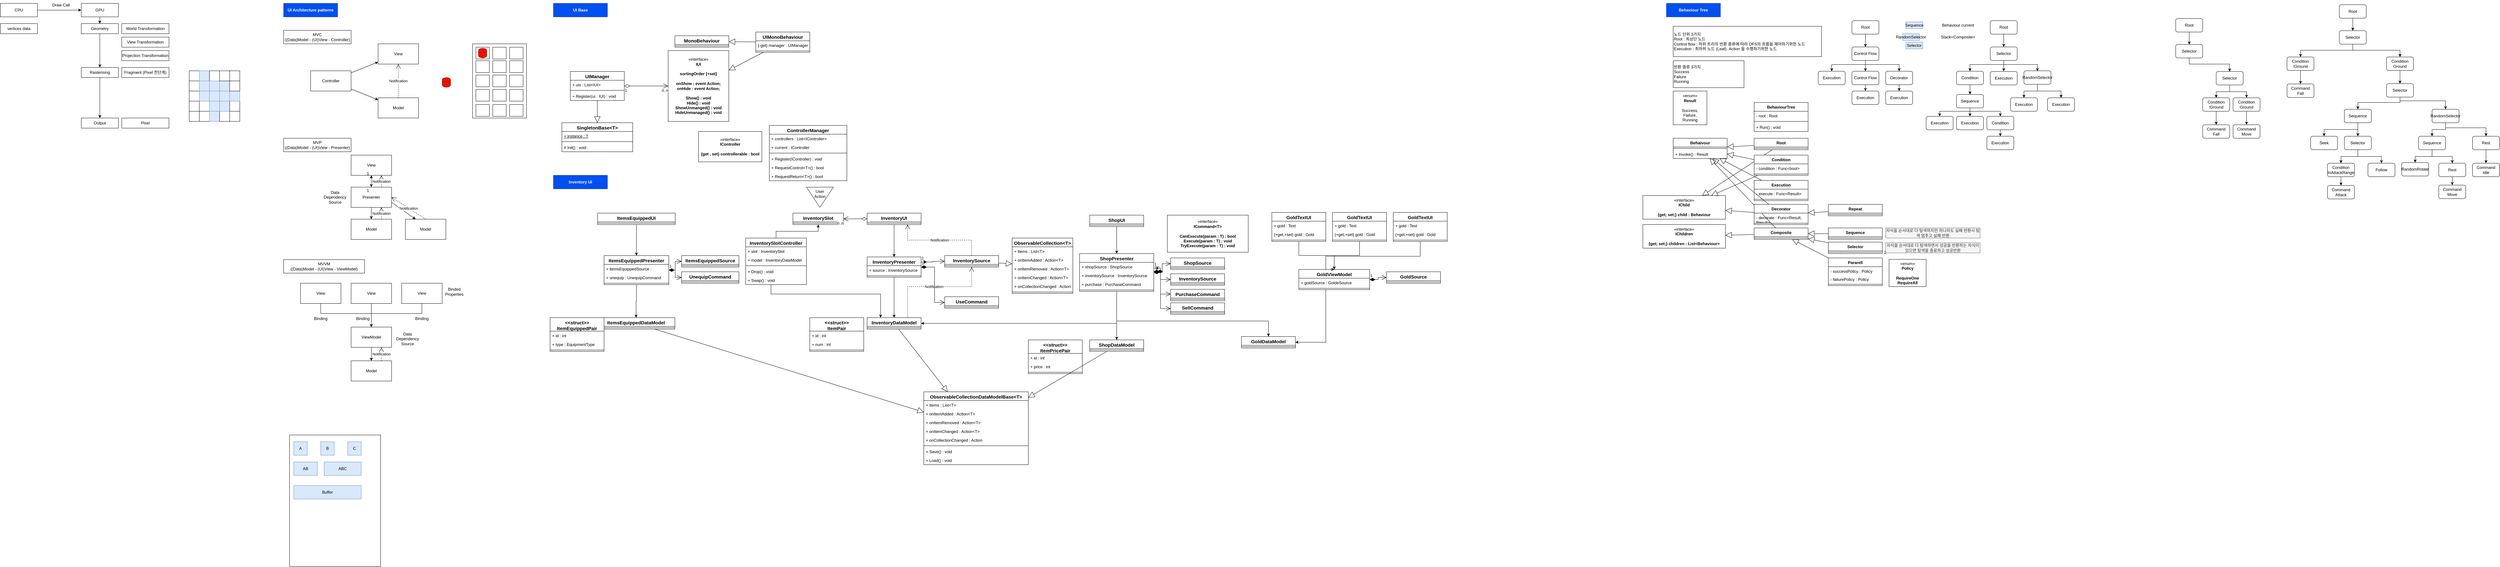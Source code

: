 <mxfile version="21.3.2" type="device">
  <diagram id="C5RBs43oDa-KdzZeNtuy" name="Page-1">
    <mxGraphModel dx="1235" dy="646" grid="1" gridSize="10" guides="1" tooltips="1" connect="1" arrows="1" fold="1" page="1" pageScale="1" pageWidth="827" pageHeight="1169" math="0" shadow="0">
      <root>
        <mxCell id="WIyWlLk6GJQsqaUBKTNV-0" />
        <mxCell id="WIyWlLk6GJQsqaUBKTNV-1" parent="WIyWlLk6GJQsqaUBKTNV-0" />
        <mxCell id="bO6CmYNc91nRtHpn1Cyj-3" style="edgeStyle=orthogonalEdgeStyle;rounded=0;orthogonalLoop=1;jettySize=auto;html=1;" parent="WIyWlLk6GJQsqaUBKTNV-1" source="bO6CmYNc91nRtHpn1Cyj-0" target="bO6CmYNc91nRtHpn1Cyj-2" edge="1">
          <mxGeometry relative="1" as="geometry" />
        </mxCell>
        <mxCell id="bO6CmYNc91nRtHpn1Cyj-0" value="CPU" style="rounded=0;whiteSpace=wrap;html=1;" parent="WIyWlLk6GJQsqaUBKTNV-1" vertex="1">
          <mxGeometry x="40" y="40" width="110" height="40" as="geometry" />
        </mxCell>
        <mxCell id="bO6CmYNc91nRtHpn1Cyj-1" value="vertices data" style="rounded=0;whiteSpace=wrap;html=1;" parent="WIyWlLk6GJQsqaUBKTNV-1" vertex="1">
          <mxGeometry x="40" y="100" width="110" height="30" as="geometry" />
        </mxCell>
        <mxCell id="bO6CmYNc91nRtHpn1Cyj-56" style="edgeStyle=orthogonalEdgeStyle;rounded=0;orthogonalLoop=1;jettySize=auto;html=1;" parent="WIyWlLk6GJQsqaUBKTNV-1" source="bO6CmYNc91nRtHpn1Cyj-2" target="bO6CmYNc91nRtHpn1Cyj-5" edge="1">
          <mxGeometry relative="1" as="geometry" />
        </mxCell>
        <mxCell id="bO6CmYNc91nRtHpn1Cyj-2" value="GPU" style="rounded=0;whiteSpace=wrap;html=1;" parent="WIyWlLk6GJQsqaUBKTNV-1" vertex="1">
          <mxGeometry x="280" y="40" width="110" height="40" as="geometry" />
        </mxCell>
        <mxCell id="bO6CmYNc91nRtHpn1Cyj-4" value="Draw Call" style="text;html=1;strokeColor=none;fillColor=none;align=center;verticalAlign=middle;whiteSpace=wrap;rounded=0;" parent="WIyWlLk6GJQsqaUBKTNV-1" vertex="1">
          <mxGeometry x="190" y="30" width="60" height="30" as="geometry" />
        </mxCell>
        <mxCell id="bO6CmYNc91nRtHpn1Cyj-57" style="edgeStyle=orthogonalEdgeStyle;rounded=0;orthogonalLoop=1;jettySize=auto;html=1;" parent="WIyWlLk6GJQsqaUBKTNV-1" source="bO6CmYNc91nRtHpn1Cyj-5" target="bO6CmYNc91nRtHpn1Cyj-11" edge="1">
          <mxGeometry relative="1" as="geometry" />
        </mxCell>
        <mxCell id="bO6CmYNc91nRtHpn1Cyj-5" value="Geometry" style="rounded=0;whiteSpace=wrap;html=1;" parent="WIyWlLk6GJQsqaUBKTNV-1" vertex="1">
          <mxGeometry x="280" y="100" width="110" height="30" as="geometry" />
        </mxCell>
        <mxCell id="bO6CmYNc91nRtHpn1Cyj-6" value="World Transformation" style="rounded=0;whiteSpace=wrap;html=1;" parent="WIyWlLk6GJQsqaUBKTNV-1" vertex="1">
          <mxGeometry x="400" y="100" width="140" height="30" as="geometry" />
        </mxCell>
        <mxCell id="bO6CmYNc91nRtHpn1Cyj-7" value="View Transformation" style="rounded=0;whiteSpace=wrap;html=1;" parent="WIyWlLk6GJQsqaUBKTNV-1" vertex="1">
          <mxGeometry x="400" y="140" width="140" height="30" as="geometry" />
        </mxCell>
        <mxCell id="bO6CmYNc91nRtHpn1Cyj-10" value="Projection Transformation" style="rounded=0;whiteSpace=wrap;html=1;" parent="WIyWlLk6GJQsqaUBKTNV-1" vertex="1">
          <mxGeometry x="400" y="180" width="140" height="30" as="geometry" />
        </mxCell>
        <mxCell id="bO6CmYNc91nRtHpn1Cyj-58" style="edgeStyle=orthogonalEdgeStyle;rounded=0;orthogonalLoop=1;jettySize=auto;html=1;entryX=0.5;entryY=0;entryDx=0;entryDy=0;" parent="WIyWlLk6GJQsqaUBKTNV-1" source="bO6CmYNc91nRtHpn1Cyj-11" target="bO6CmYNc91nRtHpn1Cyj-54" edge="1">
          <mxGeometry relative="1" as="geometry" />
        </mxCell>
        <mxCell id="bO6CmYNc91nRtHpn1Cyj-11" value="Rasterising" style="rounded=0;whiteSpace=wrap;html=1;" parent="WIyWlLk6GJQsqaUBKTNV-1" vertex="1">
          <mxGeometry x="280" y="230" width="110" height="30" as="geometry" />
        </mxCell>
        <mxCell id="bO6CmYNc91nRtHpn1Cyj-12" value="Fragment (Pixel 전단계)" style="rounded=0;whiteSpace=wrap;html=1;" parent="WIyWlLk6GJQsqaUBKTNV-1" vertex="1">
          <mxGeometry x="400" y="230" width="140" height="30" as="geometry" />
        </mxCell>
        <mxCell id="bO6CmYNc91nRtHpn1Cyj-22" value="" style="rounded=0;whiteSpace=wrap;html=1;" parent="WIyWlLk6GJQsqaUBKTNV-1" vertex="1">
          <mxGeometry x="600" y="240" width="30" height="30" as="geometry" />
        </mxCell>
        <mxCell id="bO6CmYNc91nRtHpn1Cyj-25" value="" style="rounded=0;whiteSpace=wrap;html=1;" parent="WIyWlLk6GJQsqaUBKTNV-1" vertex="1">
          <mxGeometry x="600" y="270" width="30" height="30" as="geometry" />
        </mxCell>
        <mxCell id="bO6CmYNc91nRtHpn1Cyj-26" value="" style="rounded=0;whiteSpace=wrap;html=1;" parent="WIyWlLk6GJQsqaUBKTNV-1" vertex="1">
          <mxGeometry x="600" y="300" width="30" height="30" as="geometry" />
        </mxCell>
        <mxCell id="bO6CmYNc91nRtHpn1Cyj-27" value="" style="rounded=0;whiteSpace=wrap;html=1;" parent="WIyWlLk6GJQsqaUBKTNV-1" vertex="1">
          <mxGeometry x="600" y="330" width="30" height="30" as="geometry" />
        </mxCell>
        <mxCell id="bO6CmYNc91nRtHpn1Cyj-28" value="" style="rounded=0;whiteSpace=wrap;html=1;" parent="WIyWlLk6GJQsqaUBKTNV-1" vertex="1">
          <mxGeometry x="600" y="360" width="30" height="30" as="geometry" />
        </mxCell>
        <mxCell id="bO6CmYNc91nRtHpn1Cyj-29" value="" style="rounded=0;whiteSpace=wrap;html=1;" parent="WIyWlLk6GJQsqaUBKTNV-1" vertex="1">
          <mxGeometry x="630" y="360" width="30" height="30" as="geometry" />
        </mxCell>
        <mxCell id="bO6CmYNc91nRtHpn1Cyj-30" value="" style="rounded=0;whiteSpace=wrap;html=1;" parent="WIyWlLk6GJQsqaUBKTNV-1" vertex="1">
          <mxGeometry x="630" y="330" width="30" height="30" as="geometry" />
        </mxCell>
        <mxCell id="bO6CmYNc91nRtHpn1Cyj-31" value="" style="rounded=0;whiteSpace=wrap;html=1;fillColor=#dae8fc;strokeColor=#6c8ebf;" parent="WIyWlLk6GJQsqaUBKTNV-1" vertex="1">
          <mxGeometry x="630" y="300" width="30" height="30" as="geometry" />
        </mxCell>
        <mxCell id="bO6CmYNc91nRtHpn1Cyj-32" value="" style="rounded=0;whiteSpace=wrap;html=1;fillColor=#dae8fc;strokeColor=#6c8ebf;" parent="WIyWlLk6GJQsqaUBKTNV-1" vertex="1">
          <mxGeometry x="630" y="270" width="30" height="30" as="geometry" />
        </mxCell>
        <mxCell id="bO6CmYNc91nRtHpn1Cyj-33" value="" style="rounded=0;whiteSpace=wrap;html=1;fillColor=#dae8fc;strokeColor=#6c8ebf;" parent="WIyWlLk6GJQsqaUBKTNV-1" vertex="1">
          <mxGeometry x="630" y="240" width="30" height="30" as="geometry" />
        </mxCell>
        <mxCell id="bO6CmYNc91nRtHpn1Cyj-34" value="" style="rounded=0;whiteSpace=wrap;html=1;" parent="WIyWlLk6GJQsqaUBKTNV-1" vertex="1">
          <mxGeometry x="660" y="240" width="30" height="30" as="geometry" />
        </mxCell>
        <mxCell id="bO6CmYNc91nRtHpn1Cyj-35" value="" style="rounded=0;whiteSpace=wrap;html=1;fillColor=#dae8fc;strokeColor=#6c8ebf;" parent="WIyWlLk6GJQsqaUBKTNV-1" vertex="1">
          <mxGeometry x="660" y="270" width="30" height="30" as="geometry" />
        </mxCell>
        <mxCell id="bO6CmYNc91nRtHpn1Cyj-36" value="" style="rounded=0;whiteSpace=wrap;html=1;fillColor=#dae8fc;strokeColor=#6c8ebf;" parent="WIyWlLk6GJQsqaUBKTNV-1" vertex="1">
          <mxGeometry x="660" y="300" width="30" height="30" as="geometry" />
        </mxCell>
        <mxCell id="bO6CmYNc91nRtHpn1Cyj-37" value="" style="rounded=0;whiteSpace=wrap;html=1;fillColor=#dae8fc;strokeColor=#6c8ebf;" parent="WIyWlLk6GJQsqaUBKTNV-1" vertex="1">
          <mxGeometry x="660" y="330" width="30" height="30" as="geometry" />
        </mxCell>
        <mxCell id="bO6CmYNc91nRtHpn1Cyj-38" value="" style="rounded=0;whiteSpace=wrap;html=1;fillColor=#dae8fc;strokeColor=#6c8ebf;" parent="WIyWlLk6GJQsqaUBKTNV-1" vertex="1">
          <mxGeometry x="660" y="360" width="30" height="30" as="geometry" />
        </mxCell>
        <mxCell id="bO6CmYNc91nRtHpn1Cyj-39" value="" style="rounded=0;whiteSpace=wrap;html=1;" parent="WIyWlLk6GJQsqaUBKTNV-1" vertex="1">
          <mxGeometry x="690" y="360" width="30" height="30" as="geometry" />
        </mxCell>
        <mxCell id="bO6CmYNc91nRtHpn1Cyj-40" value="" style="rounded=0;whiteSpace=wrap;html=1;fillColor=#dae8fc;strokeColor=#6c8ebf;" parent="WIyWlLk6GJQsqaUBKTNV-1" vertex="1">
          <mxGeometry x="690" y="330" width="30" height="30" as="geometry" />
        </mxCell>
        <mxCell id="bO6CmYNc91nRtHpn1Cyj-41" value="" style="rounded=0;whiteSpace=wrap;html=1;fillColor=#dae8fc;strokeColor=#6c8ebf;" parent="WIyWlLk6GJQsqaUBKTNV-1" vertex="1">
          <mxGeometry x="690" y="300" width="30" height="30" as="geometry" />
        </mxCell>
        <mxCell id="bO6CmYNc91nRtHpn1Cyj-42" value="" style="rounded=0;whiteSpace=wrap;html=1;fillColor=#dae8fc;strokeColor=#6c8ebf;" parent="WIyWlLk6GJQsqaUBKTNV-1" vertex="1">
          <mxGeometry x="690" y="270" width="30" height="30" as="geometry" />
        </mxCell>
        <mxCell id="bO6CmYNc91nRtHpn1Cyj-43" value="" style="rounded=0;whiteSpace=wrap;html=1;" parent="WIyWlLk6GJQsqaUBKTNV-1" vertex="1">
          <mxGeometry x="690" y="240" width="30" height="30" as="geometry" />
        </mxCell>
        <mxCell id="bO6CmYNc91nRtHpn1Cyj-44" value="" style="rounded=0;whiteSpace=wrap;html=1;" parent="WIyWlLk6GJQsqaUBKTNV-1" vertex="1">
          <mxGeometry x="720" y="360" width="30" height="30" as="geometry" />
        </mxCell>
        <mxCell id="bO6CmYNc91nRtHpn1Cyj-45" value="" style="rounded=0;whiteSpace=wrap;html=1;" parent="WIyWlLk6GJQsqaUBKTNV-1" vertex="1">
          <mxGeometry x="720" y="330" width="30" height="30" as="geometry" />
        </mxCell>
        <mxCell id="bO6CmYNc91nRtHpn1Cyj-46" value="" style="rounded=0;whiteSpace=wrap;html=1;fillColor=#dae8fc;strokeColor=#6c8ebf;" parent="WIyWlLk6GJQsqaUBKTNV-1" vertex="1">
          <mxGeometry x="720" y="300" width="30" height="30" as="geometry" />
        </mxCell>
        <mxCell id="bO6CmYNc91nRtHpn1Cyj-47" value="" style="rounded=0;whiteSpace=wrap;html=1;" parent="WIyWlLk6GJQsqaUBKTNV-1" vertex="1">
          <mxGeometry x="720" y="270" width="30" height="30" as="geometry" />
        </mxCell>
        <mxCell id="bO6CmYNc91nRtHpn1Cyj-48" value="" style="rounded=0;whiteSpace=wrap;html=1;" parent="WIyWlLk6GJQsqaUBKTNV-1" vertex="1">
          <mxGeometry x="720" y="240" width="30" height="30" as="geometry" />
        </mxCell>
        <mxCell id="bO6CmYNc91nRtHpn1Cyj-54" value="Output" style="rounded=0;whiteSpace=wrap;html=1;" parent="WIyWlLk6GJQsqaUBKTNV-1" vertex="1">
          <mxGeometry x="280" y="380" width="110" height="30" as="geometry" />
        </mxCell>
        <mxCell id="bO6CmYNc91nRtHpn1Cyj-55" value="Pixel" style="rounded=0;whiteSpace=wrap;html=1;" parent="WIyWlLk6GJQsqaUBKTNV-1" vertex="1">
          <mxGeometry x="400" y="380" width="140" height="30" as="geometry" />
        </mxCell>
        <mxCell id="bO6CmYNc91nRtHpn1Cyj-59" value="UI Architecture patterns" style="rounded=0;whiteSpace=wrap;html=1;fontStyle=1;fillColor=#0050ef;fontColor=#ffffff;strokeColor=#001DBC;" parent="WIyWlLk6GJQsqaUBKTNV-1" vertex="1">
          <mxGeometry x="880" y="40" width="160" height="40" as="geometry" />
        </mxCell>
        <mxCell id="bO6CmYNc91nRtHpn1Cyj-60" value="MVC&lt;br&gt;((Data)Model - (UI)View - Controller)" style="rounded=0;whiteSpace=wrap;html=1;" parent="WIyWlLk6GJQsqaUBKTNV-1" vertex="1">
          <mxGeometry x="880" y="120" width="200" height="40" as="geometry" />
        </mxCell>
        <mxCell id="bO6CmYNc91nRtHpn1Cyj-64" value="Model" style="rounded=0;whiteSpace=wrap;html=1;" parent="WIyWlLk6GJQsqaUBKTNV-1" vertex="1">
          <mxGeometry x="1160" y="320" width="120" height="60" as="geometry" />
        </mxCell>
        <mxCell id="bO6CmYNc91nRtHpn1Cyj-65" value="View" style="rounded=0;whiteSpace=wrap;html=1;" parent="WIyWlLk6GJQsqaUBKTNV-1" vertex="1">
          <mxGeometry x="1160" y="160" width="120" height="60" as="geometry" />
        </mxCell>
        <mxCell id="bO6CmYNc91nRtHpn1Cyj-66" value="Controller" style="rounded=0;whiteSpace=wrap;html=1;" parent="WIyWlLk6GJQsqaUBKTNV-1" vertex="1">
          <mxGeometry x="960" y="240" width="120" height="60" as="geometry" />
        </mxCell>
        <mxCell id="bO6CmYNc91nRtHpn1Cyj-67" value="" style="endArrow=classic;html=1;rounded=0;" parent="WIyWlLk6GJQsqaUBKTNV-1" source="bO6CmYNc91nRtHpn1Cyj-66" target="bO6CmYNc91nRtHpn1Cyj-65" edge="1">
          <mxGeometry width="50" height="50" relative="1" as="geometry">
            <mxPoint x="1260" y="350" as="sourcePoint" />
            <mxPoint x="1310" y="300" as="targetPoint" />
          </mxGeometry>
        </mxCell>
        <mxCell id="bO6CmYNc91nRtHpn1Cyj-68" value="" style="endArrow=classic;html=1;rounded=0;" parent="WIyWlLk6GJQsqaUBKTNV-1" source="bO6CmYNc91nRtHpn1Cyj-66" target="bO6CmYNc91nRtHpn1Cyj-64" edge="1">
          <mxGeometry width="50" height="50" relative="1" as="geometry">
            <mxPoint x="1090" y="256" as="sourcePoint" />
            <mxPoint x="1170" y="224" as="targetPoint" />
          </mxGeometry>
        </mxCell>
        <mxCell id="bO6CmYNc91nRtHpn1Cyj-70" value="Notification" style="endArrow=open;endSize=12;dashed=1;html=1;rounded=0;" parent="WIyWlLk6GJQsqaUBKTNV-1" source="bO6CmYNc91nRtHpn1Cyj-64" target="bO6CmYNc91nRtHpn1Cyj-65" edge="1">
          <mxGeometry width="160" relative="1" as="geometry">
            <mxPoint x="1200" y="330" as="sourcePoint" />
            <mxPoint x="1360" y="330" as="targetPoint" />
          </mxGeometry>
        </mxCell>
        <mxCell id="bO6CmYNc91nRtHpn1Cyj-71" value="" style="rounded=0;whiteSpace=wrap;html=1;" parent="WIyWlLk6GJQsqaUBKTNV-1" vertex="1">
          <mxGeometry x="1440" y="160" width="160" height="220" as="geometry" />
        </mxCell>
        <mxCell id="bO6CmYNc91nRtHpn1Cyj-72" value="" style="rounded=0;whiteSpace=wrap;html=1;" parent="WIyWlLk6GJQsqaUBKTNV-1" vertex="1">
          <mxGeometry x="1450" y="170" width="40" height="35" as="geometry" />
        </mxCell>
        <mxCell id="bO6CmYNc91nRtHpn1Cyj-73" value="" style="rounded=0;whiteSpace=wrap;html=1;" parent="WIyWlLk6GJQsqaUBKTNV-1" vertex="1">
          <mxGeometry x="1500" y="170" width="40" height="35" as="geometry" />
        </mxCell>
        <mxCell id="bO6CmYNc91nRtHpn1Cyj-74" value="" style="rounded=0;whiteSpace=wrap;html=1;" parent="WIyWlLk6GJQsqaUBKTNV-1" vertex="1">
          <mxGeometry x="1550" y="170" width="40" height="35" as="geometry" />
        </mxCell>
        <mxCell id="bO6CmYNc91nRtHpn1Cyj-75" value="" style="rounded=0;whiteSpace=wrap;html=1;" parent="WIyWlLk6GJQsqaUBKTNV-1" vertex="1">
          <mxGeometry x="1450" y="210" width="40" height="35" as="geometry" />
        </mxCell>
        <mxCell id="bO6CmYNc91nRtHpn1Cyj-76" value="" style="rounded=0;whiteSpace=wrap;html=1;" parent="WIyWlLk6GJQsqaUBKTNV-1" vertex="1">
          <mxGeometry x="1500" y="210" width="40" height="35" as="geometry" />
        </mxCell>
        <mxCell id="bO6CmYNc91nRtHpn1Cyj-77" value="" style="rounded=0;whiteSpace=wrap;html=1;" parent="WIyWlLk6GJQsqaUBKTNV-1" vertex="1">
          <mxGeometry x="1550" y="210" width="40" height="35" as="geometry" />
        </mxCell>
        <mxCell id="bO6CmYNc91nRtHpn1Cyj-78" value="" style="rounded=0;whiteSpace=wrap;html=1;" parent="WIyWlLk6GJQsqaUBKTNV-1" vertex="1">
          <mxGeometry x="1450" y="252.5" width="40" height="35" as="geometry" />
        </mxCell>
        <mxCell id="bO6CmYNc91nRtHpn1Cyj-79" value="" style="rounded=0;whiteSpace=wrap;html=1;" parent="WIyWlLk6GJQsqaUBKTNV-1" vertex="1">
          <mxGeometry x="1500" y="252.5" width="40" height="35" as="geometry" />
        </mxCell>
        <mxCell id="bO6CmYNc91nRtHpn1Cyj-80" value="" style="rounded=0;whiteSpace=wrap;html=1;" parent="WIyWlLk6GJQsqaUBKTNV-1" vertex="1">
          <mxGeometry x="1550" y="252.5" width="40" height="35" as="geometry" />
        </mxCell>
        <mxCell id="bO6CmYNc91nRtHpn1Cyj-81" value="" style="rounded=0;whiteSpace=wrap;html=1;" parent="WIyWlLk6GJQsqaUBKTNV-1" vertex="1">
          <mxGeometry x="1450" y="295" width="40" height="35" as="geometry" />
        </mxCell>
        <mxCell id="bO6CmYNc91nRtHpn1Cyj-82" value="" style="rounded=0;whiteSpace=wrap;html=1;" parent="WIyWlLk6GJQsqaUBKTNV-1" vertex="1">
          <mxGeometry x="1500" y="295" width="40" height="35" as="geometry" />
        </mxCell>
        <mxCell id="bO6CmYNc91nRtHpn1Cyj-83" value="" style="rounded=0;whiteSpace=wrap;html=1;" parent="WIyWlLk6GJQsqaUBKTNV-1" vertex="1">
          <mxGeometry x="1550" y="295" width="40" height="35" as="geometry" />
        </mxCell>
        <mxCell id="bO6CmYNc91nRtHpn1Cyj-84" value="" style="rounded=0;whiteSpace=wrap;html=1;" parent="WIyWlLk6GJQsqaUBKTNV-1" vertex="1">
          <mxGeometry x="1450" y="340" width="40" height="35" as="geometry" />
        </mxCell>
        <mxCell id="bO6CmYNc91nRtHpn1Cyj-85" value="" style="rounded=0;whiteSpace=wrap;html=1;" parent="WIyWlLk6GJQsqaUBKTNV-1" vertex="1">
          <mxGeometry x="1500" y="340" width="40" height="35" as="geometry" />
        </mxCell>
        <mxCell id="bO6CmYNc91nRtHpn1Cyj-86" value="" style="rounded=0;whiteSpace=wrap;html=1;" parent="WIyWlLk6GJQsqaUBKTNV-1" vertex="1">
          <mxGeometry x="1550" y="340" width="40" height="35" as="geometry" />
        </mxCell>
        <mxCell id="bO6CmYNc91nRtHpn1Cyj-89" value="" style="shape=cylinder3;whiteSpace=wrap;html=1;boundedLbl=1;backgroundOutline=1;size=6.9;fillColor=#e51400;fontColor=#ffffff;strokeColor=#B20000;" parent="WIyWlLk6GJQsqaUBKTNV-1" vertex="1">
          <mxGeometry x="1457.5" y="173.13" width="25" height="28.75" as="geometry" />
        </mxCell>
        <mxCell id="bO6CmYNc91nRtHpn1Cyj-90" value="" style="shape=cylinder3;whiteSpace=wrap;html=1;boundedLbl=1;backgroundOutline=1;size=6.9;fillColor=#e51400;fontColor=#ffffff;strokeColor=#B20000;" parent="WIyWlLk6GJQsqaUBKTNV-1" vertex="1">
          <mxGeometry x="1350" y="260" width="25" height="28.75" as="geometry" />
        </mxCell>
        <mxCell id="bO6CmYNc91nRtHpn1Cyj-91" value="MVP&lt;br&gt;((Data)Model - (UI)View - Presenter)" style="rounded=0;whiteSpace=wrap;html=1;" parent="WIyWlLk6GJQsqaUBKTNV-1" vertex="1">
          <mxGeometry x="880" y="440" width="200" height="40" as="geometry" />
        </mxCell>
        <mxCell id="bO6CmYNc91nRtHpn1Cyj-92" value="Model" style="rounded=0;whiteSpace=wrap;html=1;" parent="WIyWlLk6GJQsqaUBKTNV-1" vertex="1">
          <mxGeometry x="1080" y="680" width="120" height="60" as="geometry" />
        </mxCell>
        <mxCell id="bO6CmYNc91nRtHpn1Cyj-93" value="View" style="rounded=0;whiteSpace=wrap;html=1;" parent="WIyWlLk6GJQsqaUBKTNV-1" vertex="1">
          <mxGeometry x="1080" y="490" width="120" height="60" as="geometry" />
        </mxCell>
        <mxCell id="bO6CmYNc91nRtHpn1Cyj-94" value="Presenter" style="rounded=0;whiteSpace=wrap;html=1;" parent="WIyWlLk6GJQsqaUBKTNV-1" vertex="1">
          <mxGeometry x="1080" y="585" width="120" height="60" as="geometry" />
        </mxCell>
        <mxCell id="bO6CmYNc91nRtHpn1Cyj-95" value="" style="endArrow=classic;html=1;rounded=0;" parent="WIyWlLk6GJQsqaUBKTNV-1" source="bO6CmYNc91nRtHpn1Cyj-94" target="bO6CmYNc91nRtHpn1Cyj-93" edge="1">
          <mxGeometry width="50" height="50" relative="1" as="geometry">
            <mxPoint x="1260" y="700" as="sourcePoint" />
            <mxPoint x="1310" y="650" as="targetPoint" />
          </mxGeometry>
        </mxCell>
        <mxCell id="bO6CmYNc91nRtHpn1Cyj-96" value="" style="endArrow=classic;html=1;rounded=0;entryX=0.25;entryY=0;entryDx=0;entryDy=0;exitX=1;exitY=0.75;exitDx=0;exitDy=0;" parent="WIyWlLk6GJQsqaUBKTNV-1" source="bO6CmYNc91nRtHpn1Cyj-94" target="bO6CmYNc91nRtHpn1Cyj-102" edge="1">
          <mxGeometry width="50" height="50" relative="1" as="geometry">
            <mxPoint x="1090" y="606" as="sourcePoint" />
            <mxPoint x="1170" y="574" as="targetPoint" />
          </mxGeometry>
        </mxCell>
        <mxCell id="bO6CmYNc91nRtHpn1Cyj-98" value="" style="endArrow=classic;html=1;rounded=0;" parent="WIyWlLk6GJQsqaUBKTNV-1" source="bO6CmYNc91nRtHpn1Cyj-93" target="bO6CmYNc91nRtHpn1Cyj-94" edge="1">
          <mxGeometry width="50" height="50" relative="1" as="geometry">
            <mxPoint x="1150" y="595" as="sourcePoint" />
            <mxPoint x="1150" y="560" as="targetPoint" />
          </mxGeometry>
        </mxCell>
        <mxCell id="bO6CmYNc91nRtHpn1Cyj-99" value="1" style="text;html=1;strokeColor=none;fillColor=none;align=center;verticalAlign=middle;whiteSpace=wrap;rounded=0;" parent="WIyWlLk6GJQsqaUBKTNV-1" vertex="1">
          <mxGeometry x="1120" y="530" width="20" height="30" as="geometry" />
        </mxCell>
        <mxCell id="bO6CmYNc91nRtHpn1Cyj-100" value="1" style="text;html=1;strokeColor=none;fillColor=none;align=center;verticalAlign=middle;whiteSpace=wrap;rounded=0;" parent="WIyWlLk6GJQsqaUBKTNV-1" vertex="1">
          <mxGeometry x="1120" y="580" width="20" height="30" as="geometry" />
        </mxCell>
        <mxCell id="bO6CmYNc91nRtHpn1Cyj-102" value="Model" style="rounded=0;whiteSpace=wrap;html=1;" parent="WIyWlLk6GJQsqaUBKTNV-1" vertex="1">
          <mxGeometry x="1241" y="680" width="120" height="60" as="geometry" />
        </mxCell>
        <mxCell id="bO6CmYNc91nRtHpn1Cyj-104" value="" style="endArrow=classic;html=1;rounded=0;" parent="WIyWlLk6GJQsqaUBKTNV-1" source="bO6CmYNc91nRtHpn1Cyj-94" target="bO6CmYNc91nRtHpn1Cyj-92" edge="1">
          <mxGeometry width="50" height="50" relative="1" as="geometry">
            <mxPoint x="1201" y="655" as="sourcePoint" />
            <mxPoint x="1260" y="690" as="targetPoint" />
          </mxGeometry>
        </mxCell>
        <mxCell id="bO6CmYNc91nRtHpn1Cyj-105" value="Notification" style="endArrow=open;endSize=12;dashed=1;html=1;rounded=0;entryX=1;entryY=0.5;entryDx=0;entryDy=0;exitX=0.5;exitY=0;exitDx=0;exitDy=0;" parent="WIyWlLk6GJQsqaUBKTNV-1" source="bO6CmYNc91nRtHpn1Cyj-102" target="bO6CmYNc91nRtHpn1Cyj-94" edge="1">
          <mxGeometry width="160" relative="1" as="geometry">
            <mxPoint x="1230" y="330" as="sourcePoint" />
            <mxPoint x="1230" y="230" as="targetPoint" />
          </mxGeometry>
        </mxCell>
        <mxCell id="bO6CmYNc91nRtHpn1Cyj-106" value="Notification" style="endArrow=open;endSize=12;dashed=1;html=1;rounded=0;entryX=0.75;entryY=1;entryDx=0;entryDy=0;exitX=0.75;exitY=0;exitDx=0;exitDy=0;" parent="WIyWlLk6GJQsqaUBKTNV-1" source="bO6CmYNc91nRtHpn1Cyj-92" target="bO6CmYNc91nRtHpn1Cyj-94" edge="1">
          <mxGeometry width="160" relative="1" as="geometry">
            <mxPoint x="1273" y="690" as="sourcePoint" />
            <mxPoint x="1210" y="640" as="targetPoint" />
          </mxGeometry>
        </mxCell>
        <mxCell id="bO6CmYNc91nRtHpn1Cyj-107" value="Notification" style="endArrow=open;endSize=12;dashed=1;html=1;rounded=0;entryX=0.75;entryY=1;entryDx=0;entryDy=0;exitX=0.75;exitY=0;exitDx=0;exitDy=0;" parent="WIyWlLk6GJQsqaUBKTNV-1" source="bO6CmYNc91nRtHpn1Cyj-94" target="bO6CmYNc91nRtHpn1Cyj-93" edge="1">
          <mxGeometry width="160" relative="1" as="geometry">
            <mxPoint x="1311" y="690" as="sourcePoint" />
            <mxPoint x="1210" y="625" as="targetPoint" />
          </mxGeometry>
        </mxCell>
        <mxCell id="bO6CmYNc91nRtHpn1Cyj-109" value="MVVM&lt;br&gt;((Data)Model - (UI)View - ViewModel)" style="rounded=0;whiteSpace=wrap;html=1;" parent="WIyWlLk6GJQsqaUBKTNV-1" vertex="1">
          <mxGeometry x="880" y="800" width="240" height="40" as="geometry" />
        </mxCell>
        <mxCell id="bO6CmYNc91nRtHpn1Cyj-110" value="Model" style="rounded=0;whiteSpace=wrap;html=1;" parent="WIyWlLk6GJQsqaUBKTNV-1" vertex="1">
          <mxGeometry x="1080" y="1100" width="120" height="60" as="geometry" />
        </mxCell>
        <mxCell id="bO6CmYNc91nRtHpn1Cyj-113" style="edgeStyle=orthogonalEdgeStyle;rounded=0;orthogonalLoop=1;jettySize=auto;html=1;" parent="WIyWlLk6GJQsqaUBKTNV-1" source="bO6CmYNc91nRtHpn1Cyj-112" target="bO6CmYNc91nRtHpn1Cyj-110" edge="1">
          <mxGeometry relative="1" as="geometry" />
        </mxCell>
        <mxCell id="bO6CmYNc91nRtHpn1Cyj-112" value="ViewModel" style="rounded=0;whiteSpace=wrap;html=1;" parent="WIyWlLk6GJQsqaUBKTNV-1" vertex="1">
          <mxGeometry x="1080" y="1000" width="120" height="60" as="geometry" />
        </mxCell>
        <mxCell id="bO6CmYNc91nRtHpn1Cyj-114" value="Notification" style="endArrow=open;endSize=12;dashed=1;html=1;rounded=0;entryX=0.75;entryY=1;entryDx=0;entryDy=0;exitX=0.75;exitY=0;exitDx=0;exitDy=0;" parent="WIyWlLk6GJQsqaUBKTNV-1" source="bO6CmYNc91nRtHpn1Cyj-110" target="bO6CmYNc91nRtHpn1Cyj-112" edge="1">
          <mxGeometry width="160" relative="1" as="geometry">
            <mxPoint x="1180" y="750" as="sourcePoint" />
            <mxPoint x="1180" y="715" as="targetPoint" />
          </mxGeometry>
        </mxCell>
        <mxCell id="bO6CmYNc91nRtHpn1Cyj-116" style="edgeStyle=orthogonalEdgeStyle;rounded=0;orthogonalLoop=1;jettySize=auto;html=1;entryX=0.5;entryY=0;entryDx=0;entryDy=0;" parent="WIyWlLk6GJQsqaUBKTNV-1" source="bO6CmYNc91nRtHpn1Cyj-115" target="bO6CmYNc91nRtHpn1Cyj-112" edge="1">
          <mxGeometry relative="1" as="geometry" />
        </mxCell>
        <mxCell id="bO6CmYNc91nRtHpn1Cyj-115" value="View" style="rounded=0;whiteSpace=wrap;html=1;" parent="WIyWlLk6GJQsqaUBKTNV-1" vertex="1">
          <mxGeometry x="1080" y="870" width="120" height="60" as="geometry" />
        </mxCell>
        <mxCell id="bO6CmYNc91nRtHpn1Cyj-117" value="Binding" style="text;html=1;strokeColor=none;fillColor=none;align=center;verticalAlign=middle;whiteSpace=wrap;rounded=0;" parent="WIyWlLk6GJQsqaUBKTNV-1" vertex="1">
          <mxGeometry x="1090" y="960" width="50" height="30" as="geometry" />
        </mxCell>
        <mxCell id="bO6CmYNc91nRtHpn1Cyj-119" style="edgeStyle=orthogonalEdgeStyle;rounded=0;orthogonalLoop=1;jettySize=auto;html=1;" parent="WIyWlLk6GJQsqaUBKTNV-1" source="bO6CmYNc91nRtHpn1Cyj-118" target="bO6CmYNc91nRtHpn1Cyj-112" edge="1">
          <mxGeometry relative="1" as="geometry">
            <Array as="points">
              <mxPoint x="1290" y="960" />
              <mxPoint x="1140" y="960" />
            </Array>
          </mxGeometry>
        </mxCell>
        <mxCell id="bO6CmYNc91nRtHpn1Cyj-118" value="View" style="rounded=0;whiteSpace=wrap;html=1;" parent="WIyWlLk6GJQsqaUBKTNV-1" vertex="1">
          <mxGeometry x="1230" y="870" width="120" height="60" as="geometry" />
        </mxCell>
        <mxCell id="bO6CmYNc91nRtHpn1Cyj-120" value="Binding" style="text;html=1;strokeColor=none;fillColor=none;align=center;verticalAlign=middle;whiteSpace=wrap;rounded=0;" parent="WIyWlLk6GJQsqaUBKTNV-1" vertex="1">
          <mxGeometry x="1265" y="960" width="50" height="30" as="geometry" />
        </mxCell>
        <mxCell id="bO6CmYNc91nRtHpn1Cyj-122" style="edgeStyle=orthogonalEdgeStyle;rounded=0;orthogonalLoop=1;jettySize=auto;html=1;entryX=0.5;entryY=0;entryDx=0;entryDy=0;" parent="WIyWlLk6GJQsqaUBKTNV-1" source="bO6CmYNc91nRtHpn1Cyj-121" target="bO6CmYNc91nRtHpn1Cyj-112" edge="1">
          <mxGeometry relative="1" as="geometry">
            <Array as="points">
              <mxPoint x="990" y="960" />
              <mxPoint x="1140" y="960" />
            </Array>
          </mxGeometry>
        </mxCell>
        <mxCell id="bO6CmYNc91nRtHpn1Cyj-121" value="View" style="rounded=0;whiteSpace=wrap;html=1;" parent="WIyWlLk6GJQsqaUBKTNV-1" vertex="1">
          <mxGeometry x="930" y="870" width="120" height="60" as="geometry" />
        </mxCell>
        <mxCell id="bO6CmYNc91nRtHpn1Cyj-123" value="Binding" style="text;html=1;strokeColor=none;fillColor=none;align=center;verticalAlign=middle;whiteSpace=wrap;rounded=0;" parent="WIyWlLk6GJQsqaUBKTNV-1" vertex="1">
          <mxGeometry x="965" y="960" width="50" height="30" as="geometry" />
        </mxCell>
        <mxCell id="bO6CmYNc91nRtHpn1Cyj-124" value="Data Dependency Source" style="text;html=1;strokeColor=none;fillColor=none;align=center;verticalAlign=middle;whiteSpace=wrap;rounded=0;" parent="WIyWlLk6GJQsqaUBKTNV-1" vertex="1">
          <mxGeometry x="1205" y="1020" width="85" height="30" as="geometry" />
        </mxCell>
        <mxCell id="bO6CmYNc91nRtHpn1Cyj-125" value="Binded Properties" style="text;html=1;strokeColor=none;fillColor=none;align=center;verticalAlign=middle;whiteSpace=wrap;rounded=0;" parent="WIyWlLk6GJQsqaUBKTNV-1" vertex="1">
          <mxGeometry x="1361" y="880" width="50" height="30" as="geometry" />
        </mxCell>
        <mxCell id="2WI5cddSfxfcX06LqnDv-0" value="UI Base" style="rounded=0;whiteSpace=wrap;html=1;fontStyle=1;fillColor=#0050ef;fontColor=#ffffff;strokeColor=#001DBC;" parent="WIyWlLk6GJQsqaUBKTNV-1" vertex="1">
          <mxGeometry x="1680" y="40" width="160" height="40" as="geometry" />
        </mxCell>
        <mxCell id="2WI5cddSfxfcX06LqnDv-1" value="UIManager" style="swimlane;fontStyle=1;align=center;verticalAlign=top;childLayout=stackLayout;horizontal=1;startSize=26;horizontalStack=0;resizeParent=1;resizeParentMax=0;resizeLast=0;collapsible=1;marginBottom=0;whiteSpace=wrap;html=1;fontSize=14;" parent="WIyWlLk6GJQsqaUBKTNV-1" vertex="1">
          <mxGeometry x="1730" y="242" width="160" height="86" as="geometry" />
        </mxCell>
        <mxCell id="2WI5cddSfxfcX06LqnDv-2" value="+ uis : List&amp;lt;IUI&amp;gt;" style="text;strokeColor=none;fillColor=none;align=left;verticalAlign=top;spacingLeft=4;spacingRight=4;overflow=hidden;rotatable=0;points=[[0,0.5],[1,0.5]];portConstraint=eastwest;whiteSpace=wrap;html=1;" parent="2WI5cddSfxfcX06LqnDv-1" vertex="1">
          <mxGeometry y="26" width="160" height="26" as="geometry" />
        </mxCell>
        <mxCell id="2WI5cddSfxfcX06LqnDv-3" value="" style="line;strokeWidth=1;fillColor=none;align=left;verticalAlign=middle;spacingTop=-1;spacingLeft=3;spacingRight=3;rotatable=0;labelPosition=right;points=[];portConstraint=eastwest;strokeColor=inherit;" parent="2WI5cddSfxfcX06LqnDv-1" vertex="1">
          <mxGeometry y="52" width="160" height="8" as="geometry" />
        </mxCell>
        <mxCell id="2WI5cddSfxfcX06LqnDv-20" value="+ Register(ui : IUI) : void" style="text;strokeColor=none;fillColor=none;align=left;verticalAlign=top;spacingLeft=4;spacingRight=4;overflow=hidden;rotatable=0;points=[[0,0.5],[1,0.5]];portConstraint=eastwest;whiteSpace=wrap;html=1;" parent="2WI5cddSfxfcX06LqnDv-1" vertex="1">
          <mxGeometry y="60" width="160" height="26" as="geometry" />
        </mxCell>
        <mxCell id="2WI5cddSfxfcX06LqnDv-9" value="«interface»&lt;br&gt;&lt;b&gt;IUI&lt;br&gt;&lt;br&gt;sortingOrder {+set}&lt;br&gt;&lt;br&gt;onShow : event Action;&lt;br&gt;onHide : event Action;&lt;br&gt;&lt;br&gt;Show() : void&lt;br&gt;Hide() : void&lt;br&gt;ShowUnmanged() : void&lt;br&gt;HideUnmanaged() : void&lt;br&gt;&lt;/b&gt;" style="html=1;whiteSpace=wrap;" parent="WIyWlLk6GJQsqaUBKTNV-1" vertex="1">
          <mxGeometry x="2020" y="180" width="180" height="210" as="geometry" />
        </mxCell>
        <mxCell id="2WI5cddSfxfcX06LqnDv-10" value="UIMonoBehaviour" style="swimlane;fontStyle=1;align=center;verticalAlign=top;childLayout=stackLayout;horizontal=1;startSize=26;horizontalStack=0;resizeParent=1;resizeParentMax=0;resizeLast=0;collapsible=1;marginBottom=0;whiteSpace=wrap;html=1;fontSize=14;" parent="WIyWlLk6GJQsqaUBKTNV-1" vertex="1">
          <mxGeometry x="2280" y="125" width="160" height="60" as="geometry" />
        </mxCell>
        <mxCell id="2WI5cddSfxfcX06LqnDv-11" value="{-get} manager : UIManager" style="text;strokeColor=none;fillColor=none;align=left;verticalAlign=top;spacingLeft=4;spacingRight=4;overflow=hidden;rotatable=0;points=[[0,0.5],[1,0.5]];portConstraint=eastwest;whiteSpace=wrap;html=1;" parent="2WI5cddSfxfcX06LqnDv-10" vertex="1">
          <mxGeometry y="26" width="160" height="26" as="geometry" />
        </mxCell>
        <mxCell id="2WI5cddSfxfcX06LqnDv-12" value="" style="line;strokeWidth=1;fillColor=none;align=left;verticalAlign=middle;spacingTop=-1;spacingLeft=3;spacingRight=3;rotatable=0;labelPosition=right;points=[];portConstraint=eastwest;strokeColor=inherit;" parent="2WI5cddSfxfcX06LqnDv-10" vertex="1">
          <mxGeometry y="52" width="160" height="8" as="geometry" />
        </mxCell>
        <mxCell id="2WI5cddSfxfcX06LqnDv-14" value="MonoBehaviour" style="swimlane;fontStyle=1;align=center;verticalAlign=top;childLayout=stackLayout;horizontal=1;startSize=26;horizontalStack=0;resizeParent=1;resizeParentMax=0;resizeLast=0;collapsible=1;marginBottom=0;whiteSpace=wrap;html=1;fontSize=14;" parent="WIyWlLk6GJQsqaUBKTNV-1" vertex="1">
          <mxGeometry x="2040" y="136" width="160" height="34" as="geometry" />
        </mxCell>
        <mxCell id="2WI5cddSfxfcX06LqnDv-16" value="" style="line;strokeWidth=1;fillColor=none;align=left;verticalAlign=middle;spacingTop=-1;spacingLeft=3;spacingRight=3;rotatable=0;labelPosition=right;points=[];portConstraint=eastwest;strokeColor=inherit;" parent="2WI5cddSfxfcX06LqnDv-14" vertex="1">
          <mxGeometry y="26" width="160" height="8" as="geometry" />
        </mxCell>
        <mxCell id="2WI5cddSfxfcX06LqnDv-18" value="" style="endArrow=block;endSize=16;endFill=0;html=1;rounded=0;" parent="WIyWlLk6GJQsqaUBKTNV-1" source="2WI5cddSfxfcX06LqnDv-10" target="2WI5cddSfxfcX06LqnDv-14" edge="1">
          <mxGeometry width="160" relative="1" as="geometry">
            <mxPoint x="2040" y="320" as="sourcePoint" />
            <mxPoint x="2200" y="320" as="targetPoint" />
          </mxGeometry>
        </mxCell>
        <mxCell id="2WI5cddSfxfcX06LqnDv-19" value="" style="endArrow=block;endSize=16;endFill=0;html=1;rounded=0;" parent="WIyWlLk6GJQsqaUBKTNV-1" source="2WI5cddSfxfcX06LqnDv-10" target="2WI5cddSfxfcX06LqnDv-9" edge="1">
          <mxGeometry width="160" relative="1" as="geometry">
            <mxPoint x="2180" y="267" as="sourcePoint" />
            <mxPoint x="2220" y="259" as="targetPoint" />
          </mxGeometry>
        </mxCell>
        <mxCell id="2WI5cddSfxfcX06LqnDv-21" value="" style="endArrow=open;html=1;endSize=12;startArrow=diamondThin;startSize=14;startFill=0;edgeStyle=orthogonalEdgeStyle;rounded=0;" parent="WIyWlLk6GJQsqaUBKTNV-1" source="2WI5cddSfxfcX06LqnDv-1" target="2WI5cddSfxfcX06LqnDv-9" edge="1">
          <mxGeometry relative="1" as="geometry">
            <mxPoint x="2040" y="320" as="sourcePoint" />
            <mxPoint x="2200" y="320" as="targetPoint" />
          </mxGeometry>
        </mxCell>
        <mxCell id="2WI5cddSfxfcX06LqnDv-22" value="1" style="edgeLabel;resizable=0;html=1;align=left;verticalAlign=top;" parent="2WI5cddSfxfcX06LqnDv-21" connectable="0" vertex="1">
          <mxGeometry x="-1" relative="1" as="geometry" />
        </mxCell>
        <mxCell id="2WI5cddSfxfcX06LqnDv-23" value="0..n" style="edgeLabel;resizable=0;html=1;align=right;verticalAlign=top;" parent="2WI5cddSfxfcX06LqnDv-21" connectable="0" vertex="1">
          <mxGeometry x="1" relative="1" as="geometry" />
        </mxCell>
        <mxCell id="2WI5cddSfxfcX06LqnDv-24" value="SingletonBase&amp;lt;T&amp;gt;" style="swimlane;fontStyle=1;align=center;verticalAlign=top;childLayout=stackLayout;horizontal=1;startSize=26;horizontalStack=0;resizeParent=1;resizeParentMax=0;resizeLast=0;collapsible=1;marginBottom=0;whiteSpace=wrap;html=1;fontSize=14;" parent="WIyWlLk6GJQsqaUBKTNV-1" vertex="1">
          <mxGeometry x="1705" y="394" width="210" height="86" as="geometry" />
        </mxCell>
        <mxCell id="2WI5cddSfxfcX06LqnDv-25" value="&lt;u&gt;+ instance : T&lt;/u&gt;" style="text;strokeColor=none;fillColor=none;align=left;verticalAlign=top;spacingLeft=4;spacingRight=4;overflow=hidden;rotatable=0;points=[[0,0.5],[1,0.5]];portConstraint=eastwest;whiteSpace=wrap;html=1;" parent="2WI5cddSfxfcX06LqnDv-24" vertex="1">
          <mxGeometry y="26" width="210" height="26" as="geometry" />
        </mxCell>
        <mxCell id="2WI5cddSfxfcX06LqnDv-26" value="" style="line;strokeWidth=1;fillColor=none;align=left;verticalAlign=middle;spacingTop=-1;spacingLeft=3;spacingRight=3;rotatable=0;labelPosition=right;points=[];portConstraint=eastwest;strokeColor=inherit;" parent="2WI5cddSfxfcX06LqnDv-24" vertex="1">
          <mxGeometry y="52" width="210" height="8" as="geometry" />
        </mxCell>
        <mxCell id="2WI5cddSfxfcX06LqnDv-29" value="# Init() : void" style="text;strokeColor=none;fillColor=none;align=left;verticalAlign=top;spacingLeft=4;spacingRight=4;overflow=hidden;rotatable=0;points=[[0,0.5],[1,0.5]];portConstraint=eastwest;whiteSpace=wrap;html=1;" parent="2WI5cddSfxfcX06LqnDv-24" vertex="1">
          <mxGeometry y="60" width="210" height="26" as="geometry" />
        </mxCell>
        <mxCell id="2WI5cddSfxfcX06LqnDv-30" value="" style="endArrow=block;endSize=16;endFill=0;html=1;rounded=0;" parent="WIyWlLk6GJQsqaUBKTNV-1" source="2WI5cddSfxfcX06LqnDv-1" target="2WI5cddSfxfcX06LqnDv-24" edge="1">
          <mxGeometry width="160" relative="1" as="geometry">
            <mxPoint x="2053" y="190" as="sourcePoint" />
            <mxPoint x="2150" y="244" as="targetPoint" />
          </mxGeometry>
        </mxCell>
        <mxCell id="AyYPVhrOsuWJZBr6kKnS-0" value="Inventory UI" style="rounded=0;whiteSpace=wrap;html=1;fontStyle=1;fillColor=#0050ef;fontColor=#ffffff;strokeColor=#001DBC;" parent="WIyWlLk6GJQsqaUBKTNV-1" vertex="1">
          <mxGeometry x="1680" y="550" width="160" height="40" as="geometry" />
        </mxCell>
        <mxCell id="AyYPVhrOsuWJZBr6kKnS-1" value="InventoryDataModel" style="swimlane;fontStyle=1;align=center;verticalAlign=top;childLayout=stackLayout;horizontal=1;startSize=26;horizontalStack=0;resizeParent=1;resizeParentMax=0;resizeLast=0;collapsible=1;marginBottom=0;whiteSpace=wrap;html=1;fontSize=14;" parent="WIyWlLk6GJQsqaUBKTNV-1" vertex="1">
          <mxGeometry x="2610" y="972" width="160" height="34" as="geometry" />
        </mxCell>
        <mxCell id="AyYPVhrOsuWJZBr6kKnS-3" value="" style="line;strokeWidth=1;fillColor=none;align=left;verticalAlign=middle;spacingTop=-1;spacingLeft=3;spacingRight=3;rotatable=0;labelPosition=right;points=[];portConstraint=eastwest;strokeColor=inherit;" parent="AyYPVhrOsuWJZBr6kKnS-1" vertex="1">
          <mxGeometry y="26" width="160" height="8" as="geometry" />
        </mxCell>
        <mxCell id="AyYPVhrOsuWJZBr6kKnS-5" value="&amp;lt;&amp;lt;struct&amp;gt;&amp;gt;&lt;br&gt;ItemPair" style="swimlane;fontStyle=1;align=center;verticalAlign=top;childLayout=stackLayout;horizontal=1;startSize=40;horizontalStack=0;resizeParent=1;resizeParentMax=0;resizeLast=0;collapsible=1;marginBottom=0;whiteSpace=wrap;html=1;fontSize=14;" parent="WIyWlLk6GJQsqaUBKTNV-1" vertex="1">
          <mxGeometry x="2440" y="972" width="160" height="100" as="geometry" />
        </mxCell>
        <mxCell id="AyYPVhrOsuWJZBr6kKnS-6" value="+ id : int" style="text;strokeColor=none;fillColor=none;align=left;verticalAlign=top;spacingLeft=4;spacingRight=4;overflow=hidden;rotatable=0;points=[[0,0.5],[1,0.5]];portConstraint=eastwest;whiteSpace=wrap;html=1;" parent="AyYPVhrOsuWJZBr6kKnS-5" vertex="1">
          <mxGeometry y="40" width="160" height="26" as="geometry" />
        </mxCell>
        <mxCell id="AyYPVhrOsuWJZBr6kKnS-8" value="+ num : int" style="text;strokeColor=none;fillColor=none;align=left;verticalAlign=top;spacingLeft=4;spacingRight=4;overflow=hidden;rotatable=0;points=[[0,0.5],[1,0.5]];portConstraint=eastwest;whiteSpace=wrap;html=1;" parent="AyYPVhrOsuWJZBr6kKnS-5" vertex="1">
          <mxGeometry y="66" width="160" height="26" as="geometry" />
        </mxCell>
        <mxCell id="AyYPVhrOsuWJZBr6kKnS-7" value="" style="line;strokeWidth=1;fillColor=none;align=left;verticalAlign=middle;spacingTop=-1;spacingLeft=3;spacingRight=3;rotatable=0;labelPosition=right;points=[];portConstraint=eastwest;strokeColor=inherit;" parent="AyYPVhrOsuWJZBr6kKnS-5" vertex="1">
          <mxGeometry y="92" width="160" height="8" as="geometry" />
        </mxCell>
        <mxCell id="AyYPVhrOsuWJZBr6kKnS-43" style="edgeStyle=orthogonalEdgeStyle;rounded=0;orthogonalLoop=1;jettySize=auto;html=1;" parent="WIyWlLk6GJQsqaUBKTNV-1" source="AyYPVhrOsuWJZBr6kKnS-9" target="AyYPVhrOsuWJZBr6kKnS-14" edge="1">
          <mxGeometry relative="1" as="geometry" />
        </mxCell>
        <mxCell id="AyYPVhrOsuWJZBr6kKnS-9" value="InventoryUI" style="swimlane;fontStyle=1;align=center;verticalAlign=top;childLayout=stackLayout;horizontal=1;startSize=26;horizontalStack=0;resizeParent=1;resizeParentMax=0;resizeLast=0;collapsible=1;marginBottom=0;whiteSpace=wrap;html=1;fontSize=14;" parent="WIyWlLk6GJQsqaUBKTNV-1" vertex="1">
          <mxGeometry x="2610" y="662" width="160" height="34" as="geometry" />
        </mxCell>
        <mxCell id="AyYPVhrOsuWJZBr6kKnS-11" value="" style="line;strokeWidth=1;fillColor=none;align=left;verticalAlign=middle;spacingTop=-1;spacingLeft=3;spacingRight=3;rotatable=0;labelPosition=right;points=[];portConstraint=eastwest;strokeColor=inherit;" parent="AyYPVhrOsuWJZBr6kKnS-9" vertex="1">
          <mxGeometry y="26" width="160" height="8" as="geometry" />
        </mxCell>
        <mxCell id="AyYPVhrOsuWJZBr6kKnS-31" style="edgeStyle=orthogonalEdgeStyle;rounded=0;orthogonalLoop=1;jettySize=auto;html=1;" parent="WIyWlLk6GJQsqaUBKTNV-1" source="AyYPVhrOsuWJZBr6kKnS-14" target="AyYPVhrOsuWJZBr6kKnS-1" edge="1">
          <mxGeometry relative="1" as="geometry" />
        </mxCell>
        <mxCell id="AyYPVhrOsuWJZBr6kKnS-14" value="InventoryPresenter" style="swimlane;fontStyle=1;align=center;verticalAlign=top;childLayout=stackLayout;horizontal=1;startSize=26;horizontalStack=0;resizeParent=1;resizeParentMax=0;resizeLast=0;collapsible=1;marginBottom=0;whiteSpace=wrap;html=1;fontSize=14;" parent="WIyWlLk6GJQsqaUBKTNV-1" vertex="1">
          <mxGeometry x="2610" y="792" width="160" height="60" as="geometry" />
        </mxCell>
        <mxCell id="AyYPVhrOsuWJZBr6kKnS-15" value="+ source : InventorySource" style="text;strokeColor=none;fillColor=none;align=left;verticalAlign=top;spacingLeft=4;spacingRight=4;overflow=hidden;rotatable=0;points=[[0,0.5],[1,0.5]];portConstraint=eastwest;whiteSpace=wrap;html=1;" parent="AyYPVhrOsuWJZBr6kKnS-14" vertex="1">
          <mxGeometry y="26" width="160" height="26" as="geometry" />
        </mxCell>
        <mxCell id="AyYPVhrOsuWJZBr6kKnS-16" value="" style="line;strokeWidth=1;fillColor=none;align=left;verticalAlign=middle;spacingTop=-1;spacingLeft=3;spacingRight=3;rotatable=0;labelPosition=right;points=[];portConstraint=eastwest;strokeColor=inherit;" parent="AyYPVhrOsuWJZBr6kKnS-14" vertex="1">
          <mxGeometry y="52" width="160" height="8" as="geometry" />
        </mxCell>
        <mxCell id="AyYPVhrOsuWJZBr6kKnS-17" value="Data Dependency Source" style="text;html=1;strokeColor=none;fillColor=none;align=center;verticalAlign=middle;whiteSpace=wrap;rounded=0;" parent="WIyWlLk6GJQsqaUBKTNV-1" vertex="1">
          <mxGeometry x="990" y="600" width="85" height="30" as="geometry" />
        </mxCell>
        <mxCell id="AyYPVhrOsuWJZBr6kKnS-18" value="InventorySource" style="swimlane;fontStyle=1;align=center;verticalAlign=top;childLayout=stackLayout;horizontal=1;startSize=26;horizontalStack=0;resizeParent=1;resizeParentMax=0;resizeLast=0;collapsible=1;marginBottom=0;whiteSpace=wrap;html=1;fontSize=14;" parent="WIyWlLk6GJQsqaUBKTNV-1" vertex="1">
          <mxGeometry x="2840" y="788" width="160" height="34" as="geometry" />
        </mxCell>
        <mxCell id="AyYPVhrOsuWJZBr6kKnS-20" value="" style="line;strokeWidth=1;fillColor=none;align=left;verticalAlign=middle;spacingTop=-1;spacingLeft=3;spacingRight=3;rotatable=0;labelPosition=right;points=[];portConstraint=eastwest;strokeColor=inherit;" parent="AyYPVhrOsuWJZBr6kKnS-18" vertex="1">
          <mxGeometry y="26" width="160" height="8" as="geometry" />
        </mxCell>
        <mxCell id="AyYPVhrOsuWJZBr6kKnS-21" value="1" style="endArrow=open;html=1;endSize=12;startArrow=diamondThin;startSize=14;startFill=1;edgeStyle=orthogonalEdgeStyle;align=left;verticalAlign=bottom;rounded=0;exitX=1;exitY=0.25;exitDx=0;exitDy=0;" parent="WIyWlLk6GJQsqaUBKTNV-1" source="AyYPVhrOsuWJZBr6kKnS-14" target="AyYPVhrOsuWJZBr6kKnS-18" edge="1">
          <mxGeometry x="-1" y="3" relative="1" as="geometry">
            <mxPoint x="2780" y="882" as="sourcePoint" />
            <mxPoint x="2940" y="882" as="targetPoint" />
          </mxGeometry>
        </mxCell>
        <mxCell id="AyYPVhrOsuWJZBr6kKnS-23" value="ObservableCollection&amp;lt;T&amp;gt;" style="swimlane;fontStyle=1;align=center;verticalAlign=top;childLayout=stackLayout;horizontal=1;startSize=26;horizontalStack=0;resizeParent=1;resizeParentMax=0;resizeLast=0;collapsible=1;marginBottom=0;whiteSpace=wrap;html=1;fontSize=14;" parent="WIyWlLk6GJQsqaUBKTNV-1" vertex="1">
          <mxGeometry x="3040" y="736" width="180" height="164" as="geometry" />
        </mxCell>
        <mxCell id="AyYPVhrOsuWJZBr6kKnS-24" value="+ Items : List&amp;lt;T&amp;gt;" style="text;strokeColor=none;fillColor=none;align=left;verticalAlign=top;spacingLeft=4;spacingRight=4;overflow=hidden;rotatable=0;points=[[0,0.5],[1,0.5]];portConstraint=eastwest;whiteSpace=wrap;html=1;" parent="AyYPVhrOsuWJZBr6kKnS-23" vertex="1">
          <mxGeometry y="26" width="180" height="26" as="geometry" />
        </mxCell>
        <mxCell id="AyYPVhrOsuWJZBr6kKnS-27" value="+ onItemAdded : Action&amp;lt;T&amp;gt;" style="text;strokeColor=none;fillColor=none;align=left;verticalAlign=top;spacingLeft=4;spacingRight=4;overflow=hidden;rotatable=0;points=[[0,0.5],[1,0.5]];portConstraint=eastwest;whiteSpace=wrap;html=1;" parent="AyYPVhrOsuWJZBr6kKnS-23" vertex="1">
          <mxGeometry y="52" width="180" height="26" as="geometry" />
        </mxCell>
        <mxCell id="AyYPVhrOsuWJZBr6kKnS-28" value="+ onItemRemoved : Action&amp;lt;T&amp;gt;" style="text;strokeColor=none;fillColor=none;align=left;verticalAlign=top;spacingLeft=4;spacingRight=4;overflow=hidden;rotatable=0;points=[[0,0.5],[1,0.5]];portConstraint=eastwest;whiteSpace=wrap;html=1;" parent="AyYPVhrOsuWJZBr6kKnS-23" vertex="1">
          <mxGeometry y="78" width="180" height="26" as="geometry" />
        </mxCell>
        <mxCell id="AyYPVhrOsuWJZBr6kKnS-29" value="+ onItemChanged : Action&amp;lt;T&amp;gt;" style="text;strokeColor=none;fillColor=none;align=left;verticalAlign=top;spacingLeft=4;spacingRight=4;overflow=hidden;rotatable=0;points=[[0,0.5],[1,0.5]];portConstraint=eastwest;whiteSpace=wrap;html=1;" parent="AyYPVhrOsuWJZBr6kKnS-23" vertex="1">
          <mxGeometry y="104" width="180" height="26" as="geometry" />
        </mxCell>
        <mxCell id="AyYPVhrOsuWJZBr6kKnS-30" value="+ onCollectionChanged : Action" style="text;strokeColor=none;fillColor=none;align=left;verticalAlign=top;spacingLeft=4;spacingRight=4;overflow=hidden;rotatable=0;points=[[0,0.5],[1,0.5]];portConstraint=eastwest;whiteSpace=wrap;html=1;" parent="AyYPVhrOsuWJZBr6kKnS-23" vertex="1">
          <mxGeometry y="130" width="180" height="26" as="geometry" />
        </mxCell>
        <mxCell id="AyYPVhrOsuWJZBr6kKnS-25" value="" style="line;strokeWidth=1;fillColor=none;align=left;verticalAlign=middle;spacingTop=-1;spacingLeft=3;spacingRight=3;rotatable=0;labelPosition=right;points=[];portConstraint=eastwest;strokeColor=inherit;" parent="AyYPVhrOsuWJZBr6kKnS-23" vertex="1">
          <mxGeometry y="156" width="180" height="8" as="geometry" />
        </mxCell>
        <mxCell id="AyYPVhrOsuWJZBr6kKnS-26" value="" style="endArrow=block;endSize=16;endFill=0;html=1;rounded=0;" parent="WIyWlLk6GJQsqaUBKTNV-1" source="AyYPVhrOsuWJZBr6kKnS-18" target="AyYPVhrOsuWJZBr6kKnS-23" edge="1">
          <mxGeometry width="160" relative="1" as="geometry">
            <mxPoint x="2830" y="882" as="sourcePoint" />
            <mxPoint x="2990" y="882" as="targetPoint" />
          </mxGeometry>
        </mxCell>
        <mxCell id="AyYPVhrOsuWJZBr6kKnS-32" value="Notification" style="endArrow=open;endSize=12;dashed=1;html=1;rounded=0;exitX=0.75;exitY=0;exitDx=0;exitDy=0;" parent="WIyWlLk6GJQsqaUBKTNV-1" source="AyYPVhrOsuWJZBr6kKnS-1" target="AyYPVhrOsuWJZBr6kKnS-18" edge="1">
          <mxGeometry width="160" relative="1" as="geometry">
            <mxPoint x="2800" y="882" as="sourcePoint" />
            <mxPoint x="2960" y="882" as="targetPoint" />
            <Array as="points">
              <mxPoint x="2730" y="880" />
              <mxPoint x="2920" y="880" />
            </Array>
          </mxGeometry>
        </mxCell>
        <mxCell id="AyYPVhrOsuWJZBr6kKnS-33" value="ObservableCollectionDataModelBase&amp;lt;T&amp;gt;" style="swimlane;fontStyle=1;align=center;verticalAlign=top;childLayout=stackLayout;horizontal=1;startSize=26;horizontalStack=0;resizeParent=1;resizeParentMax=0;resizeLast=0;collapsible=1;marginBottom=0;whiteSpace=wrap;html=1;fontSize=14;" parent="WIyWlLk6GJQsqaUBKTNV-1" vertex="1">
          <mxGeometry x="2778" y="1192" width="310" height="216" as="geometry" />
        </mxCell>
        <mxCell id="AyYPVhrOsuWJZBr6kKnS-34" value="+ Items : List&amp;lt;T&amp;gt;" style="text;strokeColor=none;fillColor=none;align=left;verticalAlign=top;spacingLeft=4;spacingRight=4;overflow=hidden;rotatable=0;points=[[0,0.5],[1,0.5]];portConstraint=eastwest;whiteSpace=wrap;html=1;" parent="AyYPVhrOsuWJZBr6kKnS-33" vertex="1">
          <mxGeometry y="26" width="310" height="26" as="geometry" />
        </mxCell>
        <mxCell id="AyYPVhrOsuWJZBr6kKnS-35" value="+ onItemAdded : Action&amp;lt;T&amp;gt;" style="text;strokeColor=none;fillColor=none;align=left;verticalAlign=top;spacingLeft=4;spacingRight=4;overflow=hidden;rotatable=0;points=[[0,0.5],[1,0.5]];portConstraint=eastwest;whiteSpace=wrap;html=1;" parent="AyYPVhrOsuWJZBr6kKnS-33" vertex="1">
          <mxGeometry y="52" width="310" height="26" as="geometry" />
        </mxCell>
        <mxCell id="AyYPVhrOsuWJZBr6kKnS-36" value="+ onItemRemoved : Action&amp;lt;T&amp;gt;" style="text;strokeColor=none;fillColor=none;align=left;verticalAlign=top;spacingLeft=4;spacingRight=4;overflow=hidden;rotatable=0;points=[[0,0.5],[1,0.5]];portConstraint=eastwest;whiteSpace=wrap;html=1;" parent="AyYPVhrOsuWJZBr6kKnS-33" vertex="1">
          <mxGeometry y="78" width="310" height="26" as="geometry" />
        </mxCell>
        <mxCell id="AyYPVhrOsuWJZBr6kKnS-37" value="+ onItemChanged : Action&amp;lt;T&amp;gt;" style="text;strokeColor=none;fillColor=none;align=left;verticalAlign=top;spacingLeft=4;spacingRight=4;overflow=hidden;rotatable=0;points=[[0,0.5],[1,0.5]];portConstraint=eastwest;whiteSpace=wrap;html=1;" parent="AyYPVhrOsuWJZBr6kKnS-33" vertex="1">
          <mxGeometry y="104" width="310" height="26" as="geometry" />
        </mxCell>
        <mxCell id="AyYPVhrOsuWJZBr6kKnS-38" value="+ onCollectionChanged : Action" style="text;strokeColor=none;fillColor=none;align=left;verticalAlign=top;spacingLeft=4;spacingRight=4;overflow=hidden;rotatable=0;points=[[0,0.5],[1,0.5]];portConstraint=eastwest;whiteSpace=wrap;html=1;" parent="AyYPVhrOsuWJZBr6kKnS-33" vertex="1">
          <mxGeometry y="130" width="310" height="26" as="geometry" />
        </mxCell>
        <mxCell id="AyYPVhrOsuWJZBr6kKnS-39" value="" style="line;strokeWidth=1;fillColor=none;align=left;verticalAlign=middle;spacingTop=-1;spacingLeft=3;spacingRight=3;rotatable=0;labelPosition=right;points=[];portConstraint=eastwest;strokeColor=inherit;" parent="AyYPVhrOsuWJZBr6kKnS-33" vertex="1">
          <mxGeometry y="156" width="310" height="8" as="geometry" />
        </mxCell>
        <mxCell id="AyYPVhrOsuWJZBr6kKnS-40" value="+ Save() : void" style="text;strokeColor=none;fillColor=none;align=left;verticalAlign=top;spacingLeft=4;spacingRight=4;overflow=hidden;rotatable=0;points=[[0,0.5],[1,0.5]];portConstraint=eastwest;whiteSpace=wrap;html=1;" parent="AyYPVhrOsuWJZBr6kKnS-33" vertex="1">
          <mxGeometry y="164" width="310" height="26" as="geometry" />
        </mxCell>
        <mxCell id="AyYPVhrOsuWJZBr6kKnS-41" value="+ Load() : void" style="text;strokeColor=none;fillColor=none;align=left;verticalAlign=top;spacingLeft=4;spacingRight=4;overflow=hidden;rotatable=0;points=[[0,0.5],[1,0.5]];portConstraint=eastwest;whiteSpace=wrap;html=1;" parent="AyYPVhrOsuWJZBr6kKnS-33" vertex="1">
          <mxGeometry y="190" width="310" height="26" as="geometry" />
        </mxCell>
        <mxCell id="AyYPVhrOsuWJZBr6kKnS-42" value="" style="endArrow=block;endSize=16;endFill=0;html=1;rounded=0;" parent="WIyWlLk6GJQsqaUBKTNV-1" source="AyYPVhrOsuWJZBr6kKnS-1" target="AyYPVhrOsuWJZBr6kKnS-33" edge="1">
          <mxGeometry width="160" relative="1" as="geometry">
            <mxPoint x="3010" y="828" as="sourcePoint" />
            <mxPoint x="3060" y="836" as="targetPoint" />
          </mxGeometry>
        </mxCell>
        <mxCell id="AyYPVhrOsuWJZBr6kKnS-44" value="Notification" style="endArrow=open;endSize=12;dashed=1;html=1;rounded=0;exitX=0.5;exitY=0;exitDx=0;exitDy=0;entryX=0.75;entryY=1;entryDx=0;entryDy=0;" parent="WIyWlLk6GJQsqaUBKTNV-1" source="AyYPVhrOsuWJZBr6kKnS-18" target="AyYPVhrOsuWJZBr6kKnS-9" edge="1">
          <mxGeometry width="160" relative="1" as="geometry">
            <mxPoint x="2740" y="982" as="sourcePoint" />
            <mxPoint x="2930" y="832" as="targetPoint" />
            <Array as="points">
              <mxPoint x="2920" y="742" />
              <mxPoint x="2730" y="742" />
            </Array>
          </mxGeometry>
        </mxCell>
        <mxCell id="AyYPVhrOsuWJZBr6kKnS-45" value="InventorySlot" style="swimlane;fontStyle=1;align=center;verticalAlign=top;childLayout=stackLayout;horizontal=1;startSize=26;horizontalStack=0;resizeParent=1;resizeParentMax=0;resizeLast=0;collapsible=1;marginBottom=0;whiteSpace=wrap;html=1;fontSize=14;" parent="WIyWlLk6GJQsqaUBKTNV-1" vertex="1">
          <mxGeometry x="2390" y="662" width="150" height="34" as="geometry" />
        </mxCell>
        <mxCell id="AyYPVhrOsuWJZBr6kKnS-46" value="" style="line;strokeWidth=1;fillColor=none;align=left;verticalAlign=middle;spacingTop=-1;spacingLeft=3;spacingRight=3;rotatable=0;labelPosition=right;points=[];portConstraint=eastwest;strokeColor=inherit;" parent="AyYPVhrOsuWJZBr6kKnS-45" vertex="1">
          <mxGeometry y="26" width="150" height="8" as="geometry" />
        </mxCell>
        <mxCell id="AyYPVhrOsuWJZBr6kKnS-47" value="" style="endArrow=open;html=1;endSize=12;startArrow=diamondThin;startSize=14;startFill=0;edgeStyle=orthogonalEdgeStyle;rounded=0;" parent="WIyWlLk6GJQsqaUBKTNV-1" source="AyYPVhrOsuWJZBr6kKnS-9" target="AyYPVhrOsuWJZBr6kKnS-45" edge="1">
          <mxGeometry relative="1" as="geometry">
            <mxPoint x="2600" y="832" as="sourcePoint" />
            <mxPoint x="2760" y="832" as="targetPoint" />
          </mxGeometry>
        </mxCell>
        <mxCell id="AyYPVhrOsuWJZBr6kKnS-48" value="1" style="edgeLabel;resizable=0;html=1;align=left;verticalAlign=top;" parent="AyYPVhrOsuWJZBr6kKnS-47" connectable="0" vertex="1">
          <mxGeometry x="-1" relative="1" as="geometry" />
        </mxCell>
        <mxCell id="AyYPVhrOsuWJZBr6kKnS-49" value="0..n" style="edgeLabel;resizable=0;html=1;align=right;verticalAlign=top;" parent="AyYPVhrOsuWJZBr6kKnS-47" connectable="0" vertex="1">
          <mxGeometry x="1" relative="1" as="geometry" />
        </mxCell>
        <mxCell id="AyYPVhrOsuWJZBr6kKnS-52" style="edgeStyle=orthogonalEdgeStyle;rounded=0;orthogonalLoop=1;jettySize=auto;html=1;" parent="WIyWlLk6GJQsqaUBKTNV-1" source="AyYPVhrOsuWJZBr6kKnS-50" target="AyYPVhrOsuWJZBr6kKnS-45" edge="1">
          <mxGeometry relative="1" as="geometry" />
        </mxCell>
        <mxCell id="AyYPVhrOsuWJZBr6kKnS-53" style="edgeStyle=orthogonalEdgeStyle;rounded=0;orthogonalLoop=1;jettySize=auto;html=1;entryX=0.25;entryY=0;entryDx=0;entryDy=0;" parent="WIyWlLk6GJQsqaUBKTNV-1" source="AyYPVhrOsuWJZBr6kKnS-50" target="AyYPVhrOsuWJZBr6kKnS-1" edge="1">
          <mxGeometry relative="1" as="geometry">
            <Array as="points">
              <mxPoint x="2325" y="902" />
              <mxPoint x="2650" y="902" />
            </Array>
          </mxGeometry>
        </mxCell>
        <mxCell id="AyYPVhrOsuWJZBr6kKnS-50" value="InventorySlotController" style="swimlane;fontStyle=1;align=center;verticalAlign=top;childLayout=stackLayout;horizontal=1;startSize=26;horizontalStack=0;resizeParent=1;resizeParentMax=0;resizeLast=0;collapsible=1;marginBottom=0;whiteSpace=wrap;html=1;fontSize=14;" parent="WIyWlLk6GJQsqaUBKTNV-1" vertex="1">
          <mxGeometry x="2250" y="736" width="180" height="138" as="geometry" />
        </mxCell>
        <mxCell id="AyYPVhrOsuWJZBr6kKnS-54" value="+ slot : InventorySlot" style="text;strokeColor=none;fillColor=none;align=left;verticalAlign=top;spacingLeft=4;spacingRight=4;overflow=hidden;rotatable=0;points=[[0,0.5],[1,0.5]];portConstraint=eastwest;whiteSpace=wrap;html=1;" parent="AyYPVhrOsuWJZBr6kKnS-50" vertex="1">
          <mxGeometry y="26" width="180" height="26" as="geometry" />
        </mxCell>
        <mxCell id="AyYPVhrOsuWJZBr6kKnS-55" value="+ model : InventoryDataModel" style="text;strokeColor=none;fillColor=none;align=left;verticalAlign=top;spacingLeft=4;spacingRight=4;overflow=hidden;rotatable=0;points=[[0,0.5],[1,0.5]];portConstraint=eastwest;whiteSpace=wrap;html=1;" parent="AyYPVhrOsuWJZBr6kKnS-50" vertex="1">
          <mxGeometry y="52" width="180" height="26" as="geometry" />
        </mxCell>
        <mxCell id="AyYPVhrOsuWJZBr6kKnS-51" value="" style="line;strokeWidth=1;fillColor=none;align=left;verticalAlign=middle;spacingTop=-1;spacingLeft=3;spacingRight=3;rotatable=0;labelPosition=right;points=[];portConstraint=eastwest;strokeColor=inherit;" parent="AyYPVhrOsuWJZBr6kKnS-50" vertex="1">
          <mxGeometry y="78" width="180" height="8" as="geometry" />
        </mxCell>
        <mxCell id="AyYPVhrOsuWJZBr6kKnS-56" value="+ Drop() : void" style="text;strokeColor=none;fillColor=none;align=left;verticalAlign=top;spacingLeft=4;spacingRight=4;overflow=hidden;rotatable=0;points=[[0,0.5],[1,0.5]];portConstraint=eastwest;whiteSpace=wrap;html=1;" parent="AyYPVhrOsuWJZBr6kKnS-50" vertex="1">
          <mxGeometry y="86" width="180" height="26" as="geometry" />
        </mxCell>
        <mxCell id="AyYPVhrOsuWJZBr6kKnS-57" value="+ Swap() : void" style="text;strokeColor=none;fillColor=none;align=left;verticalAlign=top;spacingLeft=4;spacingRight=4;overflow=hidden;rotatable=0;points=[[0,0.5],[1,0.5]];portConstraint=eastwest;whiteSpace=wrap;html=1;" parent="AyYPVhrOsuWJZBr6kKnS-50" vertex="1">
          <mxGeometry y="112" width="180" height="26" as="geometry" />
        </mxCell>
        <mxCell id="AyYPVhrOsuWJZBr6kKnS-63" style="edgeStyle=orthogonalEdgeStyle;rounded=0;orthogonalLoop=1;jettySize=auto;html=1;entryX=0.5;entryY=0;entryDx=0;entryDy=0;" parent="WIyWlLk6GJQsqaUBKTNV-1" source="AyYPVhrOsuWJZBr6kKnS-58" target="AyYPVhrOsuWJZBr6kKnS-60" edge="1">
          <mxGeometry relative="1" as="geometry" />
        </mxCell>
        <mxCell id="AyYPVhrOsuWJZBr6kKnS-58" value="ShopUI" style="swimlane;fontStyle=1;align=center;verticalAlign=top;childLayout=stackLayout;horizontal=1;startSize=26;horizontalStack=0;resizeParent=1;resizeParentMax=0;resizeLast=0;collapsible=1;marginBottom=0;whiteSpace=wrap;html=1;fontSize=14;" parent="WIyWlLk6GJQsqaUBKTNV-1" vertex="1">
          <mxGeometry x="3270" y="668" width="160" height="34" as="geometry" />
        </mxCell>
        <mxCell id="AyYPVhrOsuWJZBr6kKnS-59" value="" style="line;strokeWidth=1;fillColor=none;align=left;verticalAlign=middle;spacingTop=-1;spacingLeft=3;spacingRight=3;rotatable=0;labelPosition=right;points=[];portConstraint=eastwest;strokeColor=inherit;" parent="AyYPVhrOsuWJZBr6kKnS-58" vertex="1">
          <mxGeometry y="26" width="160" height="8" as="geometry" />
        </mxCell>
        <mxCell id="AyYPVhrOsuWJZBr6kKnS-66" style="edgeStyle=orthogonalEdgeStyle;rounded=0;orthogonalLoop=1;jettySize=auto;html=1;entryX=0.5;entryY=0;entryDx=0;entryDy=0;" parent="WIyWlLk6GJQsqaUBKTNV-1" source="AyYPVhrOsuWJZBr6kKnS-60" target="AyYPVhrOsuWJZBr6kKnS-64" edge="1">
          <mxGeometry relative="1" as="geometry" />
        </mxCell>
        <mxCell id="AyYPVhrOsuWJZBr6kKnS-82" style="edgeStyle=orthogonalEdgeStyle;rounded=0;orthogonalLoop=1;jettySize=auto;html=1;entryX=0.5;entryY=0;entryDx=0;entryDy=0;" parent="WIyWlLk6GJQsqaUBKTNV-1" source="AyYPVhrOsuWJZBr6kKnS-60" target="AyYPVhrOsuWJZBr6kKnS-80" edge="1">
          <mxGeometry relative="1" as="geometry">
            <Array as="points">
              <mxPoint x="3350" y="982" />
              <mxPoint x="3800" y="982" />
            </Array>
          </mxGeometry>
        </mxCell>
        <mxCell id="AyYPVhrOsuWJZBr6kKnS-83" style="edgeStyle=orthogonalEdgeStyle;rounded=0;orthogonalLoop=1;jettySize=auto;html=1;entryX=1;entryY=0.5;entryDx=0;entryDy=0;" parent="WIyWlLk6GJQsqaUBKTNV-1" source="AyYPVhrOsuWJZBr6kKnS-60" target="AyYPVhrOsuWJZBr6kKnS-1" edge="1">
          <mxGeometry relative="1" as="geometry">
            <Array as="points">
              <mxPoint x="3350" y="989" />
            </Array>
          </mxGeometry>
        </mxCell>
        <mxCell id="AyYPVhrOsuWJZBr6kKnS-60" value="ShopPresenter" style="swimlane;fontStyle=1;align=center;verticalAlign=top;childLayout=stackLayout;horizontal=1;startSize=26;horizontalStack=0;resizeParent=1;resizeParentMax=0;resizeLast=0;collapsible=1;marginBottom=0;whiteSpace=wrap;html=1;fontSize=14;" parent="WIyWlLk6GJQsqaUBKTNV-1" vertex="1">
          <mxGeometry x="3240" y="782" width="220" height="112" as="geometry" />
        </mxCell>
        <mxCell id="AyYPVhrOsuWJZBr6kKnS-61" value="+ shopSource : ShopSource" style="text;strokeColor=none;fillColor=none;align=left;verticalAlign=top;spacingLeft=4;spacingRight=4;overflow=hidden;rotatable=0;points=[[0,0.5],[1,0.5]];portConstraint=eastwest;whiteSpace=wrap;html=1;" parent="AyYPVhrOsuWJZBr6kKnS-60" vertex="1">
          <mxGeometry y="26" width="220" height="26" as="geometry" />
        </mxCell>
        <mxCell id="AyYPVhrOsuWJZBr6kKnS-87" value="+ inventorySource : InventorySource" style="text;strokeColor=none;fillColor=none;align=left;verticalAlign=top;spacingLeft=4;spacingRight=4;overflow=hidden;rotatable=0;points=[[0,0.5],[1,0.5]];portConstraint=eastwest;whiteSpace=wrap;html=1;" parent="AyYPVhrOsuWJZBr6kKnS-60" vertex="1">
          <mxGeometry y="52" width="220" height="26" as="geometry" />
        </mxCell>
        <mxCell id="AyYPVhrOsuWJZBr6kKnS-78" value="+ purchase : PurchaseCommand" style="text;strokeColor=none;fillColor=none;align=left;verticalAlign=top;spacingLeft=4;spacingRight=4;overflow=hidden;rotatable=0;points=[[0,0.5],[1,0.5]];portConstraint=eastwest;whiteSpace=wrap;html=1;" parent="AyYPVhrOsuWJZBr6kKnS-60" vertex="1">
          <mxGeometry y="78" width="220" height="26" as="geometry" />
        </mxCell>
        <mxCell id="AyYPVhrOsuWJZBr6kKnS-62" value="" style="line;strokeWidth=1;fillColor=none;align=left;verticalAlign=middle;spacingTop=-1;spacingLeft=3;spacingRight=3;rotatable=0;labelPosition=right;points=[];portConstraint=eastwest;strokeColor=inherit;" parent="AyYPVhrOsuWJZBr6kKnS-60" vertex="1">
          <mxGeometry y="104" width="220" height="8" as="geometry" />
        </mxCell>
        <mxCell id="AyYPVhrOsuWJZBr6kKnS-64" value="ShopDataModel" style="swimlane;fontStyle=1;align=center;verticalAlign=top;childLayout=stackLayout;horizontal=1;startSize=26;horizontalStack=0;resizeParent=1;resizeParentMax=0;resizeLast=0;collapsible=1;marginBottom=0;whiteSpace=wrap;html=1;fontSize=14;" parent="WIyWlLk6GJQsqaUBKTNV-1" vertex="1">
          <mxGeometry x="3270" y="1038" width="160" height="34" as="geometry" />
        </mxCell>
        <mxCell id="AyYPVhrOsuWJZBr6kKnS-65" value="" style="line;strokeWidth=1;fillColor=none;align=left;verticalAlign=middle;spacingTop=-1;spacingLeft=3;spacingRight=3;rotatable=0;labelPosition=right;points=[];portConstraint=eastwest;strokeColor=inherit;" parent="AyYPVhrOsuWJZBr6kKnS-64" vertex="1">
          <mxGeometry y="26" width="160" height="8" as="geometry" />
        </mxCell>
        <mxCell id="AyYPVhrOsuWJZBr6kKnS-67" value="" style="endArrow=block;endSize=16;endFill=0;html=1;rounded=0;" parent="WIyWlLk6GJQsqaUBKTNV-1" source="AyYPVhrOsuWJZBr6kKnS-64" target="AyYPVhrOsuWJZBr6kKnS-33" edge="1">
          <mxGeometry width="160" relative="1" as="geometry">
            <mxPoint x="2713" y="1016" as="sourcePoint" />
            <mxPoint x="2859" y="1202" as="targetPoint" />
          </mxGeometry>
        </mxCell>
        <mxCell id="AyYPVhrOsuWJZBr6kKnS-68" value="&amp;lt;&amp;lt;struct&amp;gt;&amp;gt;&lt;br&gt;ItemPricePair" style="swimlane;fontStyle=1;align=center;verticalAlign=top;childLayout=stackLayout;horizontal=1;startSize=40;horizontalStack=0;resizeParent=1;resizeParentMax=0;resizeLast=0;collapsible=1;marginBottom=0;whiteSpace=wrap;html=1;fontSize=14;" parent="WIyWlLk6GJQsqaUBKTNV-1" vertex="1">
          <mxGeometry x="3088" y="1038" width="160" height="100" as="geometry" />
        </mxCell>
        <mxCell id="AyYPVhrOsuWJZBr6kKnS-69" value="+ id : int" style="text;strokeColor=none;fillColor=none;align=left;verticalAlign=top;spacingLeft=4;spacingRight=4;overflow=hidden;rotatable=0;points=[[0,0.5],[1,0.5]];portConstraint=eastwest;whiteSpace=wrap;html=1;" parent="AyYPVhrOsuWJZBr6kKnS-68" vertex="1">
          <mxGeometry y="40" width="160" height="26" as="geometry" />
        </mxCell>
        <mxCell id="AyYPVhrOsuWJZBr6kKnS-70" value="+ price : int" style="text;strokeColor=none;fillColor=none;align=left;verticalAlign=top;spacingLeft=4;spacingRight=4;overflow=hidden;rotatable=0;points=[[0,0.5],[1,0.5]];portConstraint=eastwest;whiteSpace=wrap;html=1;" parent="AyYPVhrOsuWJZBr6kKnS-68" vertex="1">
          <mxGeometry y="66" width="160" height="26" as="geometry" />
        </mxCell>
        <mxCell id="AyYPVhrOsuWJZBr6kKnS-71" value="" style="line;strokeWidth=1;fillColor=none;align=left;verticalAlign=middle;spacingTop=-1;spacingLeft=3;spacingRight=3;rotatable=0;labelPosition=right;points=[];portConstraint=eastwest;strokeColor=inherit;" parent="AyYPVhrOsuWJZBr6kKnS-68" vertex="1">
          <mxGeometry y="92" width="160" height="8" as="geometry" />
        </mxCell>
        <mxCell id="AyYPVhrOsuWJZBr6kKnS-72" value="ShopSource" style="swimlane;fontStyle=1;align=center;verticalAlign=top;childLayout=stackLayout;horizontal=1;startSize=26;horizontalStack=0;resizeParent=1;resizeParentMax=0;resizeLast=0;collapsible=1;marginBottom=0;whiteSpace=wrap;html=1;fontSize=14;" parent="WIyWlLk6GJQsqaUBKTNV-1" vertex="1">
          <mxGeometry x="3510" y="795" width="160" height="34" as="geometry" />
        </mxCell>
        <mxCell id="AyYPVhrOsuWJZBr6kKnS-73" value="" style="line;strokeWidth=1;fillColor=none;align=left;verticalAlign=middle;spacingTop=-1;spacingLeft=3;spacingRight=3;rotatable=0;labelPosition=right;points=[];portConstraint=eastwest;strokeColor=inherit;" parent="AyYPVhrOsuWJZBr6kKnS-72" vertex="1">
          <mxGeometry y="26" width="160" height="8" as="geometry" />
        </mxCell>
        <mxCell id="AyYPVhrOsuWJZBr6kKnS-74" value="1" style="endArrow=open;html=1;endSize=12;startArrow=diamondThin;startSize=14;startFill=1;edgeStyle=orthogonalEdgeStyle;align=left;verticalAlign=bottom;rounded=0;" parent="WIyWlLk6GJQsqaUBKTNV-1" source="AyYPVhrOsuWJZBr6kKnS-60" target="AyYPVhrOsuWJZBr6kKnS-72" edge="1">
          <mxGeometry x="-1" y="3" relative="1" as="geometry">
            <mxPoint x="2780" y="817" as="sourcePoint" />
            <mxPoint x="2850" y="815" as="targetPoint" />
          </mxGeometry>
        </mxCell>
        <mxCell id="AyYPVhrOsuWJZBr6kKnS-75" value="PurchaseCommand" style="swimlane;fontStyle=1;align=center;verticalAlign=top;childLayout=stackLayout;horizontal=1;startSize=26;horizontalStack=0;resizeParent=1;resizeParentMax=0;resizeLast=0;collapsible=1;marginBottom=0;whiteSpace=wrap;html=1;fontSize=14;" parent="WIyWlLk6GJQsqaUBKTNV-1" vertex="1">
          <mxGeometry x="3510" y="888" width="160" height="34" as="geometry" />
        </mxCell>
        <mxCell id="AyYPVhrOsuWJZBr6kKnS-76" value="" style="line;strokeWidth=1;fillColor=none;align=left;verticalAlign=middle;spacingTop=-1;spacingLeft=3;spacingRight=3;rotatable=0;labelPosition=right;points=[];portConstraint=eastwest;strokeColor=inherit;" parent="AyYPVhrOsuWJZBr6kKnS-75" vertex="1">
          <mxGeometry y="26" width="160" height="8" as="geometry" />
        </mxCell>
        <mxCell id="AyYPVhrOsuWJZBr6kKnS-77" value="1" style="endArrow=open;html=1;endSize=12;startArrow=diamondThin;startSize=14;startFill=1;edgeStyle=orthogonalEdgeStyle;align=left;verticalAlign=bottom;rounded=0;" parent="WIyWlLk6GJQsqaUBKTNV-1" source="AyYPVhrOsuWJZBr6kKnS-60" target="AyYPVhrOsuWJZBr6kKnS-75" edge="1">
          <mxGeometry x="-1" y="3" relative="1" as="geometry">
            <mxPoint x="3450" y="822" as="sourcePoint" />
            <mxPoint x="3520" y="822" as="targetPoint" />
            <Array as="points">
              <mxPoint x="3480" y="825" />
              <mxPoint x="3480" y="902" />
            </Array>
          </mxGeometry>
        </mxCell>
        <mxCell id="AyYPVhrOsuWJZBr6kKnS-79" value="«interface»&lt;br&gt;&lt;b&gt;ICommand&amp;lt;T&amp;gt;&lt;br&gt;&lt;br&gt;CanExecute(param : T) : bool&lt;br&gt;Execute(&lt;/b&gt;&lt;b style=&quot;border-color: var(--border-color);&quot;&gt;param : T&lt;/b&gt;&lt;b&gt;) : void&lt;br&gt;TryExecute(&lt;/b&gt;&lt;b style=&quot;border-color: var(--border-color);&quot;&gt;param : T&lt;/b&gt;&lt;b&gt;) : void&lt;br&gt;&lt;/b&gt;" style="html=1;whiteSpace=wrap;" parent="WIyWlLk6GJQsqaUBKTNV-1" vertex="1">
          <mxGeometry x="3500" y="668" width="240" height="110" as="geometry" />
        </mxCell>
        <mxCell id="AyYPVhrOsuWJZBr6kKnS-80" value="GoldDataModel" style="swimlane;fontStyle=1;align=center;verticalAlign=top;childLayout=stackLayout;horizontal=1;startSize=26;horizontalStack=0;resizeParent=1;resizeParentMax=0;resizeLast=0;collapsible=1;marginBottom=0;whiteSpace=wrap;html=1;fontSize=14;" parent="WIyWlLk6GJQsqaUBKTNV-1" vertex="1">
          <mxGeometry x="3720" y="1028" width="160" height="34" as="geometry" />
        </mxCell>
        <mxCell id="AyYPVhrOsuWJZBr6kKnS-81" value="" style="line;strokeWidth=1;fillColor=none;align=left;verticalAlign=middle;spacingTop=-1;spacingLeft=3;spacingRight=3;rotatable=0;labelPosition=right;points=[];portConstraint=eastwest;strokeColor=inherit;" parent="AyYPVhrOsuWJZBr6kKnS-80" vertex="1">
          <mxGeometry y="26" width="160" height="8" as="geometry" />
        </mxCell>
        <mxCell id="AyYPVhrOsuWJZBr6kKnS-84" value="InventorySource" style="swimlane;fontStyle=1;align=center;verticalAlign=top;childLayout=stackLayout;horizontal=1;startSize=26;horizontalStack=0;resizeParent=1;resizeParentMax=0;resizeLast=0;collapsible=1;marginBottom=0;whiteSpace=wrap;html=1;fontSize=14;" parent="WIyWlLk6GJQsqaUBKTNV-1" vertex="1">
          <mxGeometry x="3510" y="842" width="160" height="34" as="geometry" />
        </mxCell>
        <mxCell id="AyYPVhrOsuWJZBr6kKnS-85" value="" style="line;strokeWidth=1;fillColor=none;align=left;verticalAlign=middle;spacingTop=-1;spacingLeft=3;spacingRight=3;rotatable=0;labelPosition=right;points=[];portConstraint=eastwest;strokeColor=inherit;" parent="AyYPVhrOsuWJZBr6kKnS-84" vertex="1">
          <mxGeometry y="26" width="160" height="8" as="geometry" />
        </mxCell>
        <mxCell id="AyYPVhrOsuWJZBr6kKnS-86" value="1" style="endArrow=open;html=1;endSize=12;startArrow=diamondThin;startSize=14;startFill=1;edgeStyle=orthogonalEdgeStyle;align=left;verticalAlign=bottom;rounded=0;" parent="WIyWlLk6GJQsqaUBKTNV-1" source="AyYPVhrOsuWJZBr6kKnS-60" target="AyYPVhrOsuWJZBr6kKnS-84" edge="1">
          <mxGeometry x="-1" y="3" relative="1" as="geometry">
            <mxPoint x="3450" y="835" as="sourcePoint" />
            <mxPoint x="3520" y="912" as="targetPoint" />
            <Array as="points">
              <mxPoint x="3480" y="835" />
              <mxPoint x="3480" y="859" />
            </Array>
          </mxGeometry>
        </mxCell>
        <mxCell id="AyYPVhrOsuWJZBr6kKnS-88" value="SellCommand" style="swimlane;fontStyle=1;align=center;verticalAlign=top;childLayout=stackLayout;horizontal=1;startSize=26;horizontalStack=0;resizeParent=1;resizeParentMax=0;resizeLast=0;collapsible=1;marginBottom=0;whiteSpace=wrap;html=1;fontSize=14;" parent="WIyWlLk6GJQsqaUBKTNV-1" vertex="1">
          <mxGeometry x="3510" y="928" width="160" height="34" as="geometry" />
        </mxCell>
        <mxCell id="AyYPVhrOsuWJZBr6kKnS-89" value="" style="line;strokeWidth=1;fillColor=none;align=left;verticalAlign=middle;spacingTop=-1;spacingLeft=3;spacingRight=3;rotatable=0;labelPosition=right;points=[];portConstraint=eastwest;strokeColor=inherit;" parent="AyYPVhrOsuWJZBr6kKnS-88" vertex="1">
          <mxGeometry y="26" width="160" height="8" as="geometry" />
        </mxCell>
        <mxCell id="AyYPVhrOsuWJZBr6kKnS-90" value="1" style="endArrow=open;html=1;endSize=12;startArrow=diamondThin;startSize=14;startFill=1;edgeStyle=orthogonalEdgeStyle;align=left;verticalAlign=bottom;rounded=0;" parent="WIyWlLk6GJQsqaUBKTNV-1" target="AyYPVhrOsuWJZBr6kKnS-88" edge="1">
          <mxGeometry x="-1" y="3" relative="1" as="geometry">
            <mxPoint x="3470" y="835" as="sourcePoint" />
            <mxPoint x="3520" y="912" as="targetPoint" />
            <Array as="points">
              <mxPoint x="3480" y="835" />
              <mxPoint x="3480" y="945" />
            </Array>
          </mxGeometry>
        </mxCell>
        <mxCell id="AyYPVhrOsuWJZBr6kKnS-91" value="ItemsEquippedDataModel" style="swimlane;fontStyle=1;align=center;verticalAlign=top;childLayout=stackLayout;horizontal=1;startSize=26;horizontalStack=0;resizeParent=1;resizeParentMax=0;resizeLast=0;collapsible=1;marginBottom=0;whiteSpace=wrap;html=1;fontSize=14;" parent="WIyWlLk6GJQsqaUBKTNV-1" vertex="1">
          <mxGeometry x="1810" y="972" width="230" height="34" as="geometry" />
        </mxCell>
        <mxCell id="AyYPVhrOsuWJZBr6kKnS-92" value="" style="line;strokeWidth=1;fillColor=none;align=left;verticalAlign=middle;spacingTop=-1;spacingLeft=3;spacingRight=3;rotatable=0;labelPosition=right;points=[];portConstraint=eastwest;strokeColor=inherit;" parent="AyYPVhrOsuWJZBr6kKnS-91" vertex="1">
          <mxGeometry y="26" width="230" height="8" as="geometry" />
        </mxCell>
        <mxCell id="AyYPVhrOsuWJZBr6kKnS-93" value="" style="endArrow=block;endSize=16;endFill=0;html=1;rounded=0;" parent="WIyWlLk6GJQsqaUBKTNV-1" source="AyYPVhrOsuWJZBr6kKnS-91" target="AyYPVhrOsuWJZBr6kKnS-33" edge="1">
          <mxGeometry width="160" relative="1" as="geometry">
            <mxPoint x="2713" y="1016" as="sourcePoint" />
            <mxPoint x="2859" y="1202" as="targetPoint" />
          </mxGeometry>
        </mxCell>
        <mxCell id="AyYPVhrOsuWJZBr6kKnS-94" value="&amp;lt;&amp;lt;struct&amp;gt;&amp;gt;&lt;br&gt;ItemEquippedPair" style="swimlane;fontStyle=1;align=center;verticalAlign=top;childLayout=stackLayout;horizontal=1;startSize=40;horizontalStack=0;resizeParent=1;resizeParentMax=0;resizeLast=0;collapsible=1;marginBottom=0;whiteSpace=wrap;html=1;fontSize=14;" parent="WIyWlLk6GJQsqaUBKTNV-1" vertex="1">
          <mxGeometry x="1670" y="972" width="160" height="100" as="geometry" />
        </mxCell>
        <mxCell id="AyYPVhrOsuWJZBr6kKnS-95" value="+ id : int" style="text;strokeColor=none;fillColor=none;align=left;verticalAlign=top;spacingLeft=4;spacingRight=4;overflow=hidden;rotatable=0;points=[[0,0.5],[1,0.5]];portConstraint=eastwest;whiteSpace=wrap;html=1;" parent="AyYPVhrOsuWJZBr6kKnS-94" vertex="1">
          <mxGeometry y="40" width="160" height="26" as="geometry" />
        </mxCell>
        <mxCell id="AyYPVhrOsuWJZBr6kKnS-96" value="+ type : EquipmentType" style="text;strokeColor=none;fillColor=none;align=left;verticalAlign=top;spacingLeft=4;spacingRight=4;overflow=hidden;rotatable=0;points=[[0,0.5],[1,0.5]];portConstraint=eastwest;whiteSpace=wrap;html=1;" parent="AyYPVhrOsuWJZBr6kKnS-94" vertex="1">
          <mxGeometry y="66" width="160" height="26" as="geometry" />
        </mxCell>
        <mxCell id="AyYPVhrOsuWJZBr6kKnS-97" value="" style="line;strokeWidth=1;fillColor=none;align=left;verticalAlign=middle;spacingTop=-1;spacingLeft=3;spacingRight=3;rotatable=0;labelPosition=right;points=[];portConstraint=eastwest;strokeColor=inherit;" parent="AyYPVhrOsuWJZBr6kKnS-94" vertex="1">
          <mxGeometry y="92" width="160" height="8" as="geometry" />
        </mxCell>
        <mxCell id="AyYPVhrOsuWJZBr6kKnS-111" style="edgeStyle=orthogonalEdgeStyle;rounded=0;orthogonalLoop=1;jettySize=auto;html=1;entryX=0.5;entryY=0;entryDx=0;entryDy=0;" parent="WIyWlLk6GJQsqaUBKTNV-1" source="AyYPVhrOsuWJZBr6kKnS-98" target="AyYPVhrOsuWJZBr6kKnS-91" edge="1">
          <mxGeometry relative="1" as="geometry" />
        </mxCell>
        <mxCell id="AyYPVhrOsuWJZBr6kKnS-98" value="ItemsEquippedPresenter" style="swimlane;fontStyle=1;align=center;verticalAlign=top;childLayout=stackLayout;horizontal=1;startSize=26;horizontalStack=0;resizeParent=1;resizeParentMax=0;resizeLast=0;collapsible=1;marginBottom=0;whiteSpace=wrap;html=1;fontSize=14;" parent="WIyWlLk6GJQsqaUBKTNV-1" vertex="1">
          <mxGeometry x="1830" y="788" width="192" height="86" as="geometry" />
        </mxCell>
        <mxCell id="AyYPVhrOsuWJZBr6kKnS-99" value="+ itemsEquippedSource :&amp;nbsp;" style="text;strokeColor=none;fillColor=none;align=left;verticalAlign=top;spacingLeft=4;spacingRight=4;overflow=hidden;rotatable=0;points=[[0,0.5],[1,0.5]];portConstraint=eastwest;whiteSpace=wrap;html=1;" parent="AyYPVhrOsuWJZBr6kKnS-98" vertex="1">
          <mxGeometry y="26" width="192" height="26" as="geometry" />
        </mxCell>
        <mxCell id="AyYPVhrOsuWJZBr6kKnS-108" value="+ unequip : UnequipCommand" style="text;strokeColor=none;fillColor=none;align=left;verticalAlign=top;spacingLeft=4;spacingRight=4;overflow=hidden;rotatable=0;points=[[0,0.5],[1,0.5]];portConstraint=eastwest;whiteSpace=wrap;html=1;" parent="AyYPVhrOsuWJZBr6kKnS-98" vertex="1">
          <mxGeometry y="52" width="192" height="26" as="geometry" />
        </mxCell>
        <mxCell id="AyYPVhrOsuWJZBr6kKnS-100" value="" style="line;strokeWidth=1;fillColor=none;align=left;verticalAlign=middle;spacingTop=-1;spacingLeft=3;spacingRight=3;rotatable=0;labelPosition=right;points=[];portConstraint=eastwest;strokeColor=inherit;" parent="AyYPVhrOsuWJZBr6kKnS-98" vertex="1">
          <mxGeometry y="78" width="192" height="8" as="geometry" />
        </mxCell>
        <mxCell id="AyYPVhrOsuWJZBr6kKnS-107" style="edgeStyle=orthogonalEdgeStyle;rounded=0;orthogonalLoop=1;jettySize=auto;html=1;entryX=0.5;entryY=0;entryDx=0;entryDy=0;" parent="WIyWlLk6GJQsqaUBKTNV-1" source="AyYPVhrOsuWJZBr6kKnS-101" target="AyYPVhrOsuWJZBr6kKnS-98" edge="1">
          <mxGeometry relative="1" as="geometry" />
        </mxCell>
        <mxCell id="AyYPVhrOsuWJZBr6kKnS-101" value="ItemsEquippedUI" style="swimlane;fontStyle=1;align=center;verticalAlign=top;childLayout=stackLayout;horizontal=1;startSize=26;horizontalStack=0;resizeParent=1;resizeParentMax=0;resizeLast=0;collapsible=1;marginBottom=0;whiteSpace=wrap;html=1;fontSize=14;" parent="WIyWlLk6GJQsqaUBKTNV-1" vertex="1">
          <mxGeometry x="1811" y="662" width="230" height="34" as="geometry" />
        </mxCell>
        <mxCell id="AyYPVhrOsuWJZBr6kKnS-102" value="" style="line;strokeWidth=1;fillColor=none;align=left;verticalAlign=middle;spacingTop=-1;spacingLeft=3;spacingRight=3;rotatable=0;labelPosition=right;points=[];portConstraint=eastwest;strokeColor=inherit;" parent="AyYPVhrOsuWJZBr6kKnS-101" vertex="1">
          <mxGeometry y="26" width="230" height="8" as="geometry" />
        </mxCell>
        <mxCell id="AyYPVhrOsuWJZBr6kKnS-103" value="ItemsEquippedSource" style="swimlane;fontStyle=1;align=center;verticalAlign=top;childLayout=stackLayout;horizontal=1;startSize=26;horizontalStack=0;resizeParent=1;resizeParentMax=0;resizeLast=0;collapsible=1;marginBottom=0;whiteSpace=wrap;html=1;fontSize=14;" parent="WIyWlLk6GJQsqaUBKTNV-1" vertex="1">
          <mxGeometry x="2060" y="788" width="170" height="34" as="geometry" />
        </mxCell>
        <mxCell id="AyYPVhrOsuWJZBr6kKnS-104" value="" style="line;strokeWidth=1;fillColor=none;align=left;verticalAlign=middle;spacingTop=-1;spacingLeft=3;spacingRight=3;rotatable=0;labelPosition=right;points=[];portConstraint=eastwest;strokeColor=inherit;" parent="AyYPVhrOsuWJZBr6kKnS-103" vertex="1">
          <mxGeometry y="26" width="170" height="8" as="geometry" />
        </mxCell>
        <mxCell id="AyYPVhrOsuWJZBr6kKnS-105" value="UnequipCommand" style="swimlane;fontStyle=1;align=center;verticalAlign=top;childLayout=stackLayout;horizontal=1;startSize=26;horizontalStack=0;resizeParent=1;resizeParentMax=0;resizeLast=0;collapsible=1;marginBottom=0;whiteSpace=wrap;html=1;fontSize=14;" parent="WIyWlLk6GJQsqaUBKTNV-1" vertex="1">
          <mxGeometry x="2060" y="836" width="170" height="34" as="geometry" />
        </mxCell>
        <mxCell id="AyYPVhrOsuWJZBr6kKnS-106" value="" style="line;strokeWidth=1;fillColor=none;align=left;verticalAlign=middle;spacingTop=-1;spacingLeft=3;spacingRight=3;rotatable=0;labelPosition=right;points=[];portConstraint=eastwest;strokeColor=inherit;" parent="AyYPVhrOsuWJZBr6kKnS-105" vertex="1">
          <mxGeometry y="26" width="170" height="8" as="geometry" />
        </mxCell>
        <mxCell id="AyYPVhrOsuWJZBr6kKnS-109" value="1" style="endArrow=open;html=1;endSize=12;startArrow=diamondThin;startSize=14;startFill=1;edgeStyle=orthogonalEdgeStyle;align=left;verticalAlign=bottom;rounded=0;" parent="WIyWlLk6GJQsqaUBKTNV-1" source="AyYPVhrOsuWJZBr6kKnS-98" target="AyYPVhrOsuWJZBr6kKnS-103" edge="1">
          <mxGeometry x="-1" y="3" relative="1" as="geometry">
            <mxPoint x="2780" y="817" as="sourcePoint" />
            <mxPoint x="2850" y="815" as="targetPoint" />
          </mxGeometry>
        </mxCell>
        <mxCell id="AyYPVhrOsuWJZBr6kKnS-110" value="1" style="endArrow=open;html=1;endSize=12;startArrow=diamondThin;startSize=14;startFill=1;edgeStyle=orthogonalEdgeStyle;align=left;verticalAlign=bottom;rounded=0;" parent="WIyWlLk6GJQsqaUBKTNV-1" source="AyYPVhrOsuWJZBr6kKnS-98" target="AyYPVhrOsuWJZBr6kKnS-105" edge="1">
          <mxGeometry x="-1" y="3" relative="1" as="geometry">
            <mxPoint x="2032" y="841" as="sourcePoint" />
            <mxPoint x="2070" y="815" as="targetPoint" />
          </mxGeometry>
        </mxCell>
        <mxCell id="AyYPVhrOsuWJZBr6kKnS-113" value="UseCommand" style="swimlane;fontStyle=1;align=center;verticalAlign=top;childLayout=stackLayout;horizontal=1;startSize=26;horizontalStack=0;resizeParent=1;resizeParentMax=0;resizeLast=0;collapsible=1;marginBottom=0;whiteSpace=wrap;html=1;fontSize=14;" parent="WIyWlLk6GJQsqaUBKTNV-1" vertex="1">
          <mxGeometry x="2840" y="910" width="160" height="34" as="geometry" />
        </mxCell>
        <mxCell id="AyYPVhrOsuWJZBr6kKnS-114" value="" style="line;strokeWidth=1;fillColor=none;align=left;verticalAlign=middle;spacingTop=-1;spacingLeft=3;spacingRight=3;rotatable=0;labelPosition=right;points=[];portConstraint=eastwest;strokeColor=inherit;" parent="AyYPVhrOsuWJZBr6kKnS-113" vertex="1">
          <mxGeometry y="26" width="160" height="8" as="geometry" />
        </mxCell>
        <mxCell id="AyYPVhrOsuWJZBr6kKnS-115" value="1" style="endArrow=open;html=1;endSize=12;startArrow=diamondThin;startSize=14;startFill=1;edgeStyle=orthogonalEdgeStyle;align=left;verticalAlign=bottom;rounded=0;" parent="WIyWlLk6GJQsqaUBKTNV-1" source="AyYPVhrOsuWJZBr6kKnS-14" target="AyYPVhrOsuWJZBr6kKnS-113" edge="1">
          <mxGeometry x="-1" y="3" relative="1" as="geometry">
            <mxPoint x="2780" y="817" as="sourcePoint" />
            <mxPoint x="2850" y="815" as="targetPoint" />
            <Array as="points">
              <mxPoint x="2810" y="822" />
              <mxPoint x="2810" y="927" />
            </Array>
          </mxGeometry>
        </mxCell>
        <mxCell id="AyYPVhrOsuWJZBr6kKnS-118" style="edgeStyle=orthogonalEdgeStyle;rounded=0;orthogonalLoop=1;jettySize=auto;html=1;" parent="WIyWlLk6GJQsqaUBKTNV-1" source="AyYPVhrOsuWJZBr6kKnS-116" target="AyYPVhrOsuWJZBr6kKnS-80" edge="1">
          <mxGeometry relative="1" as="geometry">
            <Array as="points">
              <mxPoint x="3970" y="1045" />
            </Array>
          </mxGeometry>
        </mxCell>
        <mxCell id="AyYPVhrOsuWJZBr6kKnS-116" value="GoldViewModel" style="swimlane;fontStyle=1;align=center;verticalAlign=top;childLayout=stackLayout;horizontal=1;startSize=26;horizontalStack=0;resizeParent=1;resizeParentMax=0;resizeLast=0;collapsible=1;marginBottom=0;whiteSpace=wrap;html=1;fontSize=14;" parent="WIyWlLk6GJQsqaUBKTNV-1" vertex="1">
          <mxGeometry x="3890" y="829" width="210" height="60" as="geometry" />
        </mxCell>
        <mxCell id="AyYPVhrOsuWJZBr6kKnS-134" value="+ goldSource : GoldeSource" style="text;strokeColor=none;fillColor=none;align=left;verticalAlign=top;spacingLeft=4;spacingRight=4;overflow=hidden;rotatable=0;points=[[0,0.5],[1,0.5]];portConstraint=eastwest;whiteSpace=wrap;html=1;" parent="AyYPVhrOsuWJZBr6kKnS-116" vertex="1">
          <mxGeometry y="26" width="210" height="26" as="geometry" />
        </mxCell>
        <mxCell id="AyYPVhrOsuWJZBr6kKnS-117" value="" style="line;strokeWidth=1;fillColor=none;align=left;verticalAlign=middle;spacingTop=-1;spacingLeft=3;spacingRight=3;rotatable=0;labelPosition=right;points=[];portConstraint=eastwest;strokeColor=inherit;" parent="AyYPVhrOsuWJZBr6kKnS-116" vertex="1">
          <mxGeometry y="52" width="210" height="8" as="geometry" />
        </mxCell>
        <mxCell id="AyYPVhrOsuWJZBr6kKnS-131" style="edgeStyle=orthogonalEdgeStyle;rounded=0;orthogonalLoop=1;jettySize=auto;html=1;" parent="WIyWlLk6GJQsqaUBKTNV-1" source="AyYPVhrOsuWJZBr6kKnS-119" target="AyYPVhrOsuWJZBr6kKnS-116" edge="1">
          <mxGeometry relative="1" as="geometry" />
        </mxCell>
        <mxCell id="AyYPVhrOsuWJZBr6kKnS-119" value="GoldTextUI" style="swimlane;fontStyle=1;align=center;verticalAlign=top;childLayout=stackLayout;horizontal=1;startSize=26;horizontalStack=0;resizeParent=1;resizeParentMax=0;resizeLast=0;collapsible=1;marginBottom=0;whiteSpace=wrap;html=1;fontSize=14;" parent="WIyWlLk6GJQsqaUBKTNV-1" vertex="1">
          <mxGeometry x="3810" y="660" width="160" height="86" as="geometry" />
        </mxCell>
        <mxCell id="AyYPVhrOsuWJZBr6kKnS-121" value="+ gold : Text" style="text;strokeColor=none;fillColor=none;align=left;verticalAlign=top;spacingLeft=4;spacingRight=4;overflow=hidden;rotatable=0;points=[[0,0.5],[1,0.5]];portConstraint=eastwest;whiteSpace=wrap;html=1;" parent="AyYPVhrOsuWJZBr6kKnS-119" vertex="1">
          <mxGeometry y="26" width="160" height="26" as="geometry" />
        </mxCell>
        <mxCell id="AyYPVhrOsuWJZBr6kKnS-122" value="{+get,+set} gold : Gold" style="text;strokeColor=none;fillColor=none;align=left;verticalAlign=top;spacingLeft=4;spacingRight=4;overflow=hidden;rotatable=0;points=[[0,0.5],[1,0.5]];portConstraint=eastwest;whiteSpace=wrap;html=1;" parent="AyYPVhrOsuWJZBr6kKnS-119" vertex="1">
          <mxGeometry y="52" width="160" height="26" as="geometry" />
        </mxCell>
        <mxCell id="AyYPVhrOsuWJZBr6kKnS-120" value="" style="line;strokeWidth=1;fillColor=none;align=left;verticalAlign=middle;spacingTop=-1;spacingLeft=3;spacingRight=3;rotatable=0;labelPosition=right;points=[];portConstraint=eastwest;strokeColor=inherit;" parent="AyYPVhrOsuWJZBr6kKnS-119" vertex="1">
          <mxGeometry y="78" width="160" height="8" as="geometry" />
        </mxCell>
        <mxCell id="AyYPVhrOsuWJZBr6kKnS-132" style="edgeStyle=orthogonalEdgeStyle;rounded=0;orthogonalLoop=1;jettySize=auto;html=1;" parent="WIyWlLk6GJQsqaUBKTNV-1" source="AyYPVhrOsuWJZBr6kKnS-123" target="AyYPVhrOsuWJZBr6kKnS-116" edge="1">
          <mxGeometry relative="1" as="geometry" />
        </mxCell>
        <mxCell id="AyYPVhrOsuWJZBr6kKnS-123" value="GoldTextUI" style="swimlane;fontStyle=1;align=center;verticalAlign=top;childLayout=stackLayout;horizontal=1;startSize=26;horizontalStack=0;resizeParent=1;resizeParentMax=0;resizeLast=0;collapsible=1;marginBottom=0;whiteSpace=wrap;html=1;fontSize=14;" parent="WIyWlLk6GJQsqaUBKTNV-1" vertex="1">
          <mxGeometry x="3990" y="660" width="160" height="86" as="geometry" />
        </mxCell>
        <mxCell id="AyYPVhrOsuWJZBr6kKnS-124" value="+ gold : Text" style="text;strokeColor=none;fillColor=none;align=left;verticalAlign=top;spacingLeft=4;spacingRight=4;overflow=hidden;rotatable=0;points=[[0,0.5],[1,0.5]];portConstraint=eastwest;whiteSpace=wrap;html=1;" parent="AyYPVhrOsuWJZBr6kKnS-123" vertex="1">
          <mxGeometry y="26" width="160" height="26" as="geometry" />
        </mxCell>
        <mxCell id="AyYPVhrOsuWJZBr6kKnS-125" value="{+get,+set} gold : Gold" style="text;strokeColor=none;fillColor=none;align=left;verticalAlign=top;spacingLeft=4;spacingRight=4;overflow=hidden;rotatable=0;points=[[0,0.5],[1,0.5]];portConstraint=eastwest;whiteSpace=wrap;html=1;" parent="AyYPVhrOsuWJZBr6kKnS-123" vertex="1">
          <mxGeometry y="52" width="160" height="26" as="geometry" />
        </mxCell>
        <mxCell id="AyYPVhrOsuWJZBr6kKnS-126" value="" style="line;strokeWidth=1;fillColor=none;align=left;verticalAlign=middle;spacingTop=-1;spacingLeft=3;spacingRight=3;rotatable=0;labelPosition=right;points=[];portConstraint=eastwest;strokeColor=inherit;" parent="AyYPVhrOsuWJZBr6kKnS-123" vertex="1">
          <mxGeometry y="78" width="160" height="8" as="geometry" />
        </mxCell>
        <mxCell id="AyYPVhrOsuWJZBr6kKnS-133" style="edgeStyle=orthogonalEdgeStyle;rounded=0;orthogonalLoop=1;jettySize=auto;html=1;entryX=0.5;entryY=0;entryDx=0;entryDy=0;" parent="WIyWlLk6GJQsqaUBKTNV-1" source="AyYPVhrOsuWJZBr6kKnS-127" target="AyYPVhrOsuWJZBr6kKnS-116" edge="1">
          <mxGeometry relative="1" as="geometry">
            <Array as="points">
              <mxPoint x="4250" y="790" />
              <mxPoint x="3970" y="790" />
            </Array>
          </mxGeometry>
        </mxCell>
        <mxCell id="AyYPVhrOsuWJZBr6kKnS-127" value="GoldTextUI" style="swimlane;fontStyle=1;align=center;verticalAlign=top;childLayout=stackLayout;horizontal=1;startSize=26;horizontalStack=0;resizeParent=1;resizeParentMax=0;resizeLast=0;collapsible=1;marginBottom=0;whiteSpace=wrap;html=1;fontSize=14;" parent="WIyWlLk6GJQsqaUBKTNV-1" vertex="1">
          <mxGeometry x="4170" y="660" width="160" height="86" as="geometry" />
        </mxCell>
        <mxCell id="AyYPVhrOsuWJZBr6kKnS-128" value="+ gold : Text" style="text;strokeColor=none;fillColor=none;align=left;verticalAlign=top;spacingLeft=4;spacingRight=4;overflow=hidden;rotatable=0;points=[[0,0.5],[1,0.5]];portConstraint=eastwest;whiteSpace=wrap;html=1;" parent="AyYPVhrOsuWJZBr6kKnS-127" vertex="1">
          <mxGeometry y="26" width="160" height="26" as="geometry" />
        </mxCell>
        <mxCell id="AyYPVhrOsuWJZBr6kKnS-129" value="{+get,+set} gold : Gold" style="text;strokeColor=none;fillColor=none;align=left;verticalAlign=top;spacingLeft=4;spacingRight=4;overflow=hidden;rotatable=0;points=[[0,0.5],[1,0.5]];portConstraint=eastwest;whiteSpace=wrap;html=1;" parent="AyYPVhrOsuWJZBr6kKnS-127" vertex="1">
          <mxGeometry y="52" width="160" height="26" as="geometry" />
        </mxCell>
        <mxCell id="AyYPVhrOsuWJZBr6kKnS-130" value="" style="line;strokeWidth=1;fillColor=none;align=left;verticalAlign=middle;spacingTop=-1;spacingLeft=3;spacingRight=3;rotatable=0;labelPosition=right;points=[];portConstraint=eastwest;strokeColor=inherit;" parent="AyYPVhrOsuWJZBr6kKnS-127" vertex="1">
          <mxGeometry y="78" width="160" height="8" as="geometry" />
        </mxCell>
        <mxCell id="AyYPVhrOsuWJZBr6kKnS-135" value="GoldSource" style="swimlane;fontStyle=1;align=center;verticalAlign=top;childLayout=stackLayout;horizontal=1;startSize=26;horizontalStack=0;resizeParent=1;resizeParentMax=0;resizeLast=0;collapsible=1;marginBottom=0;whiteSpace=wrap;html=1;fontSize=14;" parent="WIyWlLk6GJQsqaUBKTNV-1" vertex="1">
          <mxGeometry x="4150" y="836" width="160" height="34" as="geometry" />
        </mxCell>
        <mxCell id="AyYPVhrOsuWJZBr6kKnS-136" value="" style="line;strokeWidth=1;fillColor=none;align=left;verticalAlign=middle;spacingTop=-1;spacingLeft=3;spacingRight=3;rotatable=0;labelPosition=right;points=[];portConstraint=eastwest;strokeColor=inherit;" parent="AyYPVhrOsuWJZBr6kKnS-135" vertex="1">
          <mxGeometry y="26" width="160" height="8" as="geometry" />
        </mxCell>
        <mxCell id="AyYPVhrOsuWJZBr6kKnS-138" value="1" style="endArrow=open;html=1;endSize=12;startArrow=diamondThin;startSize=14;startFill=1;edgeStyle=orthogonalEdgeStyle;align=left;verticalAlign=bottom;rounded=0;" parent="WIyWlLk6GJQsqaUBKTNV-1" source="AyYPVhrOsuWJZBr6kKnS-116" target="AyYPVhrOsuWJZBr6kKnS-135" edge="1">
          <mxGeometry x="-1" y="3" relative="1" as="geometry">
            <mxPoint x="3380" y="1030" as="sourcePoint" />
            <mxPoint x="3540" y="1030" as="targetPoint" />
          </mxGeometry>
        </mxCell>
        <mxCell id="vVMGYLraBXjl3i1vnNym-0" value="" style="triangle;whiteSpace=wrap;html=1;rotation=90;" parent="WIyWlLk6GJQsqaUBKTNV-1" vertex="1">
          <mxGeometry x="2440" y="575" width="60" height="80" as="geometry" />
        </mxCell>
        <mxCell id="vVMGYLraBXjl3i1vnNym-1" value="User&lt;br&gt;Action" style="text;html=1;strokeColor=none;fillColor=none;align=center;verticalAlign=middle;whiteSpace=wrap;rounded=0;" parent="WIyWlLk6GJQsqaUBKTNV-1" vertex="1">
          <mxGeometry x="2440" y="590" width="60" height="30" as="geometry" />
        </mxCell>
        <mxCell id="PbEcCoHaDMVU--ogZIZd-6" value="«interface»&lt;br&gt;&lt;b&gt;IController&lt;br&gt;&lt;br&gt;{get , set} controllerable : bool&lt;br&gt;&lt;/b&gt;" style="html=1;whiteSpace=wrap;" parent="WIyWlLk6GJQsqaUBKTNV-1" vertex="1">
          <mxGeometry x="2110" y="420" width="188" height="90" as="geometry" />
        </mxCell>
        <mxCell id="PbEcCoHaDMVU--ogZIZd-7" value="ControllerManager" style="swimlane;fontStyle=1;align=center;verticalAlign=top;childLayout=stackLayout;horizontal=1;startSize=26;horizontalStack=0;resizeParent=1;resizeParentMax=0;resizeLast=0;collapsible=1;marginBottom=0;whiteSpace=wrap;html=1;fontSize=14;" parent="WIyWlLk6GJQsqaUBKTNV-1" vertex="1">
          <mxGeometry x="2320" y="402" width="230" height="164" as="geometry" />
        </mxCell>
        <mxCell id="PbEcCoHaDMVU--ogZIZd-13" value="+ controllers : List&amp;lt;IController&amp;gt;" style="text;strokeColor=none;fillColor=none;align=left;verticalAlign=top;spacingLeft=4;spacingRight=4;overflow=hidden;rotatable=0;points=[[0,0.5],[1,0.5]];portConstraint=eastwest;whiteSpace=wrap;html=1;" parent="PbEcCoHaDMVU--ogZIZd-7" vertex="1">
          <mxGeometry y="26" width="230" height="26" as="geometry" />
        </mxCell>
        <mxCell id="PbEcCoHaDMVU--ogZIZd-14" value="+ current : IController" style="text;strokeColor=none;fillColor=none;align=left;verticalAlign=top;spacingLeft=4;spacingRight=4;overflow=hidden;rotatable=0;points=[[0,0.5],[1,0.5]];portConstraint=eastwest;whiteSpace=wrap;html=1;" parent="PbEcCoHaDMVU--ogZIZd-7" vertex="1">
          <mxGeometry y="52" width="230" height="26" as="geometry" />
        </mxCell>
        <mxCell id="PbEcCoHaDMVU--ogZIZd-10" value="" style="line;strokeWidth=1;fillColor=none;align=left;verticalAlign=middle;spacingTop=-1;spacingLeft=3;spacingRight=3;rotatable=0;labelPosition=right;points=[];portConstraint=eastwest;strokeColor=inherit;" parent="PbEcCoHaDMVU--ogZIZd-7" vertex="1">
          <mxGeometry y="78" width="230" height="8" as="geometry" />
        </mxCell>
        <mxCell id="PbEcCoHaDMVU--ogZIZd-11" value="+ Register(IController) : void" style="text;strokeColor=none;fillColor=none;align=left;verticalAlign=top;spacingLeft=4;spacingRight=4;overflow=hidden;rotatable=0;points=[[0,0.5],[1,0.5]];portConstraint=eastwest;whiteSpace=wrap;html=1;" parent="PbEcCoHaDMVU--ogZIZd-7" vertex="1">
          <mxGeometry y="86" width="230" height="26" as="geometry" />
        </mxCell>
        <mxCell id="PbEcCoHaDMVU--ogZIZd-16" value="+ RequestControl&amp;lt;T&amp;gt;() : bool" style="text;strokeColor=none;fillColor=none;align=left;verticalAlign=top;spacingLeft=4;spacingRight=4;overflow=hidden;rotatable=0;points=[[0,0.5],[1,0.5]];portConstraint=eastwest;whiteSpace=wrap;html=1;" parent="PbEcCoHaDMVU--ogZIZd-7" vertex="1">
          <mxGeometry y="112" width="230" height="26" as="geometry" />
        </mxCell>
        <mxCell id="PbEcCoHaDMVU--ogZIZd-17" value="+ RequestReturn&amp;lt;T&amp;gt;() : bool" style="text;strokeColor=none;fillColor=none;align=left;verticalAlign=top;spacingLeft=4;spacingRight=4;overflow=hidden;rotatable=0;points=[[0,0.5],[1,0.5]];portConstraint=eastwest;whiteSpace=wrap;html=1;" parent="PbEcCoHaDMVU--ogZIZd-7" vertex="1">
          <mxGeometry y="138" width="230" height="26" as="geometry" />
        </mxCell>
        <mxCell id="ulNCtgPQMJUbAtny2dC2-1" value="" style="rounded=0;whiteSpace=wrap;html=1;" parent="WIyWlLk6GJQsqaUBKTNV-1" vertex="1">
          <mxGeometry x="897.5" y="1320" width="270" height="390" as="geometry" />
        </mxCell>
        <mxCell id="ulNCtgPQMJUbAtny2dC2-2" value="A" style="rounded=0;whiteSpace=wrap;html=1;fillColor=#dae8fc;strokeColor=#6c8ebf;" parent="WIyWlLk6GJQsqaUBKTNV-1" vertex="1">
          <mxGeometry x="910" y="1340" width="40" height="40" as="geometry" />
        </mxCell>
        <mxCell id="ulNCtgPQMJUbAtny2dC2-3" value="B" style="rounded=0;whiteSpace=wrap;html=1;fillColor=#dae8fc;strokeColor=#6c8ebf;" parent="WIyWlLk6GJQsqaUBKTNV-1" vertex="1">
          <mxGeometry x="990" y="1340" width="40" height="40" as="geometry" />
        </mxCell>
        <mxCell id="ulNCtgPQMJUbAtny2dC2-4" value="C" style="rounded=0;whiteSpace=wrap;html=1;fillColor=#dae8fc;strokeColor=#6c8ebf;" parent="WIyWlLk6GJQsqaUBKTNV-1" vertex="1">
          <mxGeometry x="1070" y="1340" width="40" height="40" as="geometry" />
        </mxCell>
        <mxCell id="ulNCtgPQMJUbAtny2dC2-5" value="AB" style="rounded=0;whiteSpace=wrap;html=1;fillColor=#dae8fc;strokeColor=#6c8ebf;" parent="WIyWlLk6GJQsqaUBKTNV-1" vertex="1">
          <mxGeometry x="910" y="1400" width="70" height="40" as="geometry" />
        </mxCell>
        <mxCell id="ulNCtgPQMJUbAtny2dC2-6" value="ABC" style="rounded=0;whiteSpace=wrap;html=1;fillColor=#dae8fc;strokeColor=#6c8ebf;" parent="WIyWlLk6GJQsqaUBKTNV-1" vertex="1">
          <mxGeometry x="1000" y="1400" width="110" height="40" as="geometry" />
        </mxCell>
        <mxCell id="ulNCtgPQMJUbAtny2dC2-7" value="Buffer" style="rounded=0;whiteSpace=wrap;html=1;fillColor=#dae8fc;strokeColor=#6c8ebf;" parent="WIyWlLk6GJQsqaUBKTNV-1" vertex="1">
          <mxGeometry x="910" y="1470" width="200" height="40" as="geometry" />
        </mxCell>
        <mxCell id="jMnJLoslJF83MRLojv1Z-0" value="Behaviour Tree" style="rounded=0;whiteSpace=wrap;html=1;fontStyle=1;fillColor=#0050ef;fontColor=#ffffff;strokeColor=#001DBC;" parent="WIyWlLk6GJQsqaUBKTNV-1" vertex="1">
          <mxGeometry x="4980" y="40" width="160" height="40" as="geometry" />
        </mxCell>
        <mxCell id="jMnJLoslJF83MRLojv1Z-2" value="노드 단위 3가지&lt;br&gt;Root : 최상단 노드&lt;br&gt;Control flow : 하위 트리의 반환 종류에 따라 DFS의 흐름을 제어하기위한 노드&amp;nbsp;&lt;br&gt;Execution : 최하위 노드 (Leaf). Action 을 수행하기위한 노드" style="rounded=0;whiteSpace=wrap;html=1;align=left;" parent="WIyWlLk6GJQsqaUBKTNV-1" vertex="1">
          <mxGeometry x="5000" y="108" width="440" height="90" as="geometry" />
        </mxCell>
        <mxCell id="jMnJLoslJF83MRLojv1Z-4" value="반환 종류 3가지&lt;br&gt;Success&lt;br&gt;Failure&lt;br&gt;Running" style="rounded=0;whiteSpace=wrap;html=1;align=left;" parent="WIyWlLk6GJQsqaUBKTNV-1" vertex="1">
          <mxGeometry x="5000" y="210" width="210" height="80" as="geometry" />
        </mxCell>
        <mxCell id="jMnJLoslJF83MRLojv1Z-10" style="edgeStyle=orthogonalEdgeStyle;rounded=0;orthogonalLoop=1;jettySize=auto;html=1;" parent="WIyWlLk6GJQsqaUBKTNV-1" source="jMnJLoslJF83MRLojv1Z-5" target="jMnJLoslJF83MRLojv1Z-6" edge="1">
          <mxGeometry relative="1" as="geometry" />
        </mxCell>
        <mxCell id="jMnJLoslJF83MRLojv1Z-5" value="Root" style="rounded=1;whiteSpace=wrap;html=1;" parent="WIyWlLk6GJQsqaUBKTNV-1" vertex="1">
          <mxGeometry x="5530" y="91.25" width="80" height="40" as="geometry" />
        </mxCell>
        <mxCell id="jMnJLoslJF83MRLojv1Z-11" style="edgeStyle=orthogonalEdgeStyle;rounded=0;orthogonalLoop=1;jettySize=auto;html=1;entryX=0.5;entryY=0;entryDx=0;entryDy=0;" parent="WIyWlLk6GJQsqaUBKTNV-1" source="jMnJLoslJF83MRLojv1Z-6" target="jMnJLoslJF83MRLojv1Z-7" edge="1">
          <mxGeometry relative="1" as="geometry">
            <Array as="points">
              <mxPoint x="5570" y="221.25" />
              <mxPoint x="5470" y="221.25" />
            </Array>
          </mxGeometry>
        </mxCell>
        <mxCell id="jMnJLoslJF83MRLojv1Z-12" style="edgeStyle=orthogonalEdgeStyle;rounded=0;orthogonalLoop=1;jettySize=auto;html=1;entryX=0.5;entryY=0;entryDx=0;entryDy=0;" parent="WIyWlLk6GJQsqaUBKTNV-1" source="jMnJLoslJF83MRLojv1Z-6" target="jMnJLoslJF83MRLojv1Z-9" edge="1">
          <mxGeometry relative="1" as="geometry" />
        </mxCell>
        <mxCell id="jMnJLoslJF83MRLojv1Z-13" style="edgeStyle=orthogonalEdgeStyle;rounded=0;orthogonalLoop=1;jettySize=auto;html=1;entryX=0.5;entryY=0;entryDx=0;entryDy=0;" parent="WIyWlLk6GJQsqaUBKTNV-1" source="jMnJLoslJF83MRLojv1Z-6" target="jMnJLoslJF83MRLojv1Z-8" edge="1">
          <mxGeometry relative="1" as="geometry">
            <Array as="points">
              <mxPoint x="5570" y="221.25" />
              <mxPoint x="5670" y="221.25" />
            </Array>
          </mxGeometry>
        </mxCell>
        <mxCell id="jMnJLoslJF83MRLojv1Z-6" value="Control Flow" style="rounded=1;whiteSpace=wrap;html=1;" parent="WIyWlLk6GJQsqaUBKTNV-1" vertex="1">
          <mxGeometry x="5530" y="169.25" width="80" height="40" as="geometry" />
        </mxCell>
        <mxCell id="jMnJLoslJF83MRLojv1Z-7" value="Execution" style="rounded=1;whiteSpace=wrap;html=1;" parent="WIyWlLk6GJQsqaUBKTNV-1" vertex="1">
          <mxGeometry x="5430" y="241.25" width="80" height="40" as="geometry" />
        </mxCell>
        <mxCell id="CERxRq5gg_Ec2bQhEzW1-7" style="edgeStyle=orthogonalEdgeStyle;rounded=0;orthogonalLoop=1;jettySize=auto;html=1;entryX=0.5;entryY=0;entryDx=0;entryDy=0;" parent="WIyWlLk6GJQsqaUBKTNV-1" source="jMnJLoslJF83MRLojv1Z-8" target="CERxRq5gg_Ec2bQhEzW1-6" edge="1">
          <mxGeometry relative="1" as="geometry" />
        </mxCell>
        <mxCell id="jMnJLoslJF83MRLojv1Z-8" value="Decorator" style="rounded=1;whiteSpace=wrap;html=1;" parent="WIyWlLk6GJQsqaUBKTNV-1" vertex="1">
          <mxGeometry x="5630" y="241.25" width="80" height="40" as="geometry" />
        </mxCell>
        <mxCell id="jMnJLoslJF83MRLojv1Z-15" style="edgeStyle=orthogonalEdgeStyle;rounded=0;orthogonalLoop=1;jettySize=auto;html=1;" parent="WIyWlLk6GJQsqaUBKTNV-1" source="jMnJLoslJF83MRLojv1Z-9" target="jMnJLoslJF83MRLojv1Z-14" edge="1">
          <mxGeometry relative="1" as="geometry" />
        </mxCell>
        <mxCell id="jMnJLoslJF83MRLojv1Z-9" value="Control Flow" style="rounded=1;whiteSpace=wrap;html=1;" parent="WIyWlLk6GJQsqaUBKTNV-1" vertex="1">
          <mxGeometry x="5530" y="241.25" width="80" height="40" as="geometry" />
        </mxCell>
        <mxCell id="jMnJLoslJF83MRLojv1Z-14" value="Execution" style="rounded=1;whiteSpace=wrap;html=1;" parent="WIyWlLk6GJQsqaUBKTNV-1" vertex="1">
          <mxGeometry x="5530" y="300" width="80" height="40" as="geometry" />
        </mxCell>
        <mxCell id="jMnJLoslJF83MRLojv1Z-17" value="Behaivour" style="swimlane;fontStyle=1;align=center;verticalAlign=top;childLayout=stackLayout;horizontal=1;startSize=26;horizontalStack=0;resizeParent=1;resizeParentMax=0;resizeLast=0;collapsible=1;marginBottom=0;whiteSpace=wrap;html=1;" parent="WIyWlLk6GJQsqaUBKTNV-1" vertex="1">
          <mxGeometry x="5000" y="440" width="160" height="60" as="geometry" />
        </mxCell>
        <mxCell id="jMnJLoslJF83MRLojv1Z-19" value="" style="line;strokeWidth=1;fillColor=none;align=left;verticalAlign=middle;spacingTop=-1;spacingLeft=3;spacingRight=3;rotatable=0;labelPosition=right;points=[];portConstraint=eastwest;strokeColor=inherit;" parent="jMnJLoslJF83MRLojv1Z-17" vertex="1">
          <mxGeometry y="26" width="160" height="8" as="geometry" />
        </mxCell>
        <mxCell id="jMnJLoslJF83MRLojv1Z-20" value="+ Invoke() : Result" style="text;strokeColor=none;fillColor=none;align=left;verticalAlign=top;spacingLeft=4;spacingRight=4;overflow=hidden;rotatable=0;points=[[0,0.5],[1,0.5]];portConstraint=eastwest;whiteSpace=wrap;html=1;" parent="jMnJLoslJF83MRLojv1Z-17" vertex="1">
          <mxGeometry y="34" width="160" height="26" as="geometry" />
        </mxCell>
        <mxCell id="jMnJLoslJF83MRLojv1Z-21" value="«enum»&lt;br&gt;&lt;b&gt;Result&lt;br&gt;&lt;/b&gt;&lt;br&gt;Success,&lt;br&gt;Failure,&lt;br&gt;Running" style="html=1;whiteSpace=wrap;" parent="WIyWlLk6GJQsqaUBKTNV-1" vertex="1">
          <mxGeometry x="5000" y="300" width="100" height="100" as="geometry" />
        </mxCell>
        <mxCell id="jMnJLoslJF83MRLojv1Z-22" value="Root" style="swimlane;fontStyle=1;align=center;verticalAlign=top;childLayout=stackLayout;horizontal=1;startSize=26;horizontalStack=0;resizeParent=1;resizeParentMax=0;resizeLast=0;collapsible=1;marginBottom=0;whiteSpace=wrap;html=1;" parent="WIyWlLk6GJQsqaUBKTNV-1" vertex="1">
          <mxGeometry x="5240" y="440" width="160" height="34" as="geometry" />
        </mxCell>
        <mxCell id="jMnJLoslJF83MRLojv1Z-23" value="" style="line;strokeWidth=1;fillColor=none;align=left;verticalAlign=middle;spacingTop=-1;spacingLeft=3;spacingRight=3;rotatable=0;labelPosition=right;points=[];portConstraint=eastwest;strokeColor=inherit;" parent="jMnJLoslJF83MRLojv1Z-22" vertex="1">
          <mxGeometry y="26" width="160" height="8" as="geometry" />
        </mxCell>
        <mxCell id="jMnJLoslJF83MRLojv1Z-25" value="«interface»&lt;br&gt;&lt;b&gt;IChild&lt;br&gt;&lt;br&gt;{get; set;} child : Behaviour&lt;br&gt;&lt;/b&gt;" style="html=1;whiteSpace=wrap;" parent="WIyWlLk6GJQsqaUBKTNV-1" vertex="1">
          <mxGeometry x="4910" y="610" width="245" height="70" as="geometry" />
        </mxCell>
        <mxCell id="jMnJLoslJF83MRLojv1Z-26" value="" style="endArrow=block;endSize=16;endFill=0;html=1;rounded=0;" parent="WIyWlLk6GJQsqaUBKTNV-1" source="jMnJLoslJF83MRLojv1Z-22" target="jMnJLoslJF83MRLojv1Z-25" edge="1">
          <mxGeometry width="160" relative="1" as="geometry">
            <mxPoint x="5380" y="410" as="sourcePoint" />
            <mxPoint x="5540" y="410" as="targetPoint" />
          </mxGeometry>
        </mxCell>
        <mxCell id="jMnJLoslJF83MRLojv1Z-27" value="" style="endArrow=block;endSize=16;endFill=0;html=1;rounded=0;" parent="WIyWlLk6GJQsqaUBKTNV-1" source="jMnJLoslJF83MRLojv1Z-22" target="jMnJLoslJF83MRLojv1Z-17" edge="1">
          <mxGeometry width="160" relative="1" as="geometry">
            <mxPoint x="5380" y="410" as="sourcePoint" />
            <mxPoint x="5540" y="410" as="targetPoint" />
          </mxGeometry>
        </mxCell>
        <mxCell id="jMnJLoslJF83MRLojv1Z-28" value="Execution" style="swimlane;fontStyle=1;align=center;verticalAlign=top;childLayout=stackLayout;horizontal=1;startSize=26;horizontalStack=0;resizeParent=1;resizeParentMax=0;resizeLast=0;collapsible=1;marginBottom=0;whiteSpace=wrap;html=1;" parent="WIyWlLk6GJQsqaUBKTNV-1" vertex="1">
          <mxGeometry x="5240" y="565" width="160" height="60" as="geometry" />
        </mxCell>
        <mxCell id="jMnJLoslJF83MRLojv1Z-30" value="- execute : Func&amp;lt;Result&amp;gt;" style="text;strokeColor=none;fillColor=none;align=left;verticalAlign=top;spacingLeft=4;spacingRight=4;overflow=hidden;rotatable=0;points=[[0,0.5],[1,0.5]];portConstraint=eastwest;whiteSpace=wrap;html=1;" parent="jMnJLoslJF83MRLojv1Z-28" vertex="1">
          <mxGeometry y="26" width="160" height="26" as="geometry" />
        </mxCell>
        <mxCell id="jMnJLoslJF83MRLojv1Z-29" value="" style="line;strokeWidth=1;fillColor=none;align=left;verticalAlign=middle;spacingTop=-1;spacingLeft=3;spacingRight=3;rotatable=0;labelPosition=right;points=[];portConstraint=eastwest;strokeColor=inherit;" parent="jMnJLoslJF83MRLojv1Z-28" vertex="1">
          <mxGeometry y="52" width="160" height="8" as="geometry" />
        </mxCell>
        <mxCell id="jMnJLoslJF83MRLojv1Z-31" value="Condition" style="swimlane;fontStyle=1;align=center;verticalAlign=top;childLayout=stackLayout;horizontal=1;startSize=26;horizontalStack=0;resizeParent=1;resizeParentMax=0;resizeLast=0;collapsible=1;marginBottom=0;whiteSpace=wrap;html=1;" parent="WIyWlLk6GJQsqaUBKTNV-1" vertex="1">
          <mxGeometry x="5240" y="490" width="160" height="60" as="geometry" />
        </mxCell>
        <mxCell id="jMnJLoslJF83MRLojv1Z-32" value="- condition : Func&amp;lt;bool&amp;gt;" style="text;strokeColor=none;fillColor=none;align=left;verticalAlign=top;spacingLeft=4;spacingRight=4;overflow=hidden;rotatable=0;points=[[0,0.5],[1,0.5]];portConstraint=eastwest;whiteSpace=wrap;html=1;" parent="jMnJLoslJF83MRLojv1Z-31" vertex="1">
          <mxGeometry y="26" width="160" height="26" as="geometry" />
        </mxCell>
        <mxCell id="jMnJLoslJF83MRLojv1Z-33" value="" style="line;strokeWidth=1;fillColor=none;align=left;verticalAlign=middle;spacingTop=-1;spacingLeft=3;spacingRight=3;rotatable=0;labelPosition=right;points=[];portConstraint=eastwest;strokeColor=inherit;" parent="jMnJLoslJF83MRLojv1Z-31" vertex="1">
          <mxGeometry y="52" width="160" height="8" as="geometry" />
        </mxCell>
        <mxCell id="jMnJLoslJF83MRLojv1Z-34" value="" style="endArrow=block;endSize=16;endFill=0;html=1;rounded=0;" parent="WIyWlLk6GJQsqaUBKTNV-1" source="jMnJLoslJF83MRLojv1Z-31" target="jMnJLoslJF83MRLojv1Z-25" edge="1">
          <mxGeometry width="160" relative="1" as="geometry">
            <mxPoint x="5410" y="461" as="sourcePoint" />
            <mxPoint x="5485" y="455" as="targetPoint" />
          </mxGeometry>
        </mxCell>
        <mxCell id="jMnJLoslJF83MRLojv1Z-35" value="" style="endArrow=block;endSize=16;endFill=0;html=1;rounded=0;" parent="WIyWlLk6GJQsqaUBKTNV-1" source="jMnJLoslJF83MRLojv1Z-31" target="jMnJLoslJF83MRLojv1Z-17" edge="1">
          <mxGeometry width="160" relative="1" as="geometry">
            <mxPoint x="5389" y="545" as="sourcePoint" />
            <mxPoint x="5512" y="482" as="targetPoint" />
          </mxGeometry>
        </mxCell>
        <mxCell id="jMnJLoslJF83MRLojv1Z-36" value="" style="endArrow=block;endSize=16;endFill=0;html=1;rounded=0;" parent="WIyWlLk6GJQsqaUBKTNV-1" source="jMnJLoslJF83MRLojv1Z-28" target="jMnJLoslJF83MRLojv1Z-17" edge="1">
          <mxGeometry width="160" relative="1" as="geometry">
            <mxPoint x="5254" y="545" as="sourcePoint" />
            <mxPoint x="5166" y="510" as="targetPoint" />
          </mxGeometry>
        </mxCell>
        <mxCell id="CERxRq5gg_Ec2bQhEzW1-0" value="Composite" style="swimlane;fontStyle=1;align=center;verticalAlign=top;childLayout=stackLayout;horizontal=1;startSize=26;horizontalStack=0;resizeParent=1;resizeParentMax=0;resizeLast=0;collapsible=1;marginBottom=0;whiteSpace=wrap;html=1;" parent="WIyWlLk6GJQsqaUBKTNV-1" vertex="1">
          <mxGeometry x="5240" y="706" width="160" height="34" as="geometry" />
        </mxCell>
        <mxCell id="CERxRq5gg_Ec2bQhEzW1-2" value="" style="line;strokeWidth=1;fillColor=none;align=left;verticalAlign=middle;spacingTop=-1;spacingLeft=3;spacingRight=3;rotatable=0;labelPosition=right;points=[];portConstraint=eastwest;strokeColor=inherit;" parent="CERxRq5gg_Ec2bQhEzW1-0" vertex="1">
          <mxGeometry y="26" width="160" height="8" as="geometry" />
        </mxCell>
        <mxCell id="CERxRq5gg_Ec2bQhEzW1-3" value="«interface»&lt;br&gt;&lt;b&gt;IChildren&lt;br&gt;&lt;br&gt;{get; set;} children : List&amp;lt;Behaviour&amp;gt;&lt;br&gt;&lt;/b&gt;" style="html=1;whiteSpace=wrap;" parent="WIyWlLk6GJQsqaUBKTNV-1" vertex="1">
          <mxGeometry x="4910" y="696" width="245" height="70" as="geometry" />
        </mxCell>
        <mxCell id="CERxRq5gg_Ec2bQhEzW1-4" value="" style="endArrow=block;endSize=16;endFill=0;html=1;rounded=0;" parent="WIyWlLk6GJQsqaUBKTNV-1" source="CERxRq5gg_Ec2bQhEzW1-0" target="CERxRq5gg_Ec2bQhEzW1-3" edge="1">
          <mxGeometry width="160" relative="1" as="geometry">
            <mxPoint x="5410" y="506" as="sourcePoint" />
            <mxPoint x="5490" y="482" as="targetPoint" />
          </mxGeometry>
        </mxCell>
        <mxCell id="CERxRq5gg_Ec2bQhEzW1-5" value="" style="endArrow=block;endSize=16;endFill=0;html=1;rounded=0;" parent="WIyWlLk6GJQsqaUBKTNV-1" source="CERxRq5gg_Ec2bQhEzW1-0" target="jMnJLoslJF83MRLojv1Z-17" edge="1">
          <mxGeometry width="160" relative="1" as="geometry">
            <mxPoint x="5394" y="646" as="sourcePoint" />
            <mxPoint x="5533" y="580" as="targetPoint" />
          </mxGeometry>
        </mxCell>
        <mxCell id="CERxRq5gg_Ec2bQhEzW1-6" value="Execution" style="rounded=1;whiteSpace=wrap;html=1;" parent="WIyWlLk6GJQsqaUBKTNV-1" vertex="1">
          <mxGeometry x="5630" y="300" width="80" height="40" as="geometry" />
        </mxCell>
        <mxCell id="CERxRq5gg_Ec2bQhEzW1-8" value="Decorator" style="swimlane;fontStyle=1;align=center;verticalAlign=top;childLayout=stackLayout;horizontal=1;startSize=26;horizontalStack=0;resizeParent=1;resizeParentMax=0;resizeLast=0;collapsible=1;marginBottom=0;whiteSpace=wrap;html=1;" parent="WIyWlLk6GJQsqaUBKTNV-1" vertex="1">
          <mxGeometry x="5240" y="636" width="160" height="60" as="geometry" />
        </mxCell>
        <mxCell id="CERxRq5gg_Ec2bQhEzW1-10" value="- decorate : Func&amp;lt;Result, Result&amp;gt;" style="text;strokeColor=none;fillColor=none;align=left;verticalAlign=top;spacingLeft=4;spacingRight=4;overflow=hidden;rotatable=0;points=[[0,0.5],[1,0.5]];portConstraint=eastwest;whiteSpace=wrap;html=1;" parent="CERxRq5gg_Ec2bQhEzW1-8" vertex="1">
          <mxGeometry y="26" width="160" height="26" as="geometry" />
        </mxCell>
        <mxCell id="CERxRq5gg_Ec2bQhEzW1-9" value="" style="line;strokeWidth=1;fillColor=none;align=left;verticalAlign=middle;spacingTop=-1;spacingLeft=3;spacingRight=3;rotatable=0;labelPosition=right;points=[];portConstraint=eastwest;strokeColor=inherit;" parent="CERxRq5gg_Ec2bQhEzW1-8" vertex="1">
          <mxGeometry y="52" width="160" height="8" as="geometry" />
        </mxCell>
        <mxCell id="CERxRq5gg_Ec2bQhEzW1-11" value="" style="endArrow=block;endSize=16;endFill=0;html=1;rounded=0;" parent="WIyWlLk6GJQsqaUBKTNV-1" source="CERxRq5gg_Ec2bQhEzW1-8" target="jMnJLoslJF83MRLojv1Z-25" edge="1">
          <mxGeometry width="160" relative="1" as="geometry">
            <mxPoint x="5367" y="655" as="sourcePoint" />
            <mxPoint x="5531" y="580" as="targetPoint" />
          </mxGeometry>
        </mxCell>
        <mxCell id="CERxRq5gg_Ec2bQhEzW1-12" value="" style="endArrow=block;endSize=16;endFill=0;html=1;rounded=0;" parent="WIyWlLk6GJQsqaUBKTNV-1" source="CERxRq5gg_Ec2bQhEzW1-8" target="jMnJLoslJF83MRLojv1Z-17" edge="1">
          <mxGeometry width="160" relative="1" as="geometry">
            <mxPoint x="5359" y="706" as="sourcePoint" />
            <mxPoint x="5574" y="482" as="targetPoint" />
          </mxGeometry>
        </mxCell>
        <mxCell id="CERxRq5gg_Ec2bQhEzW1-13" value="Repeat" style="swimlane;fontStyle=1;align=center;verticalAlign=top;childLayout=stackLayout;horizontal=1;startSize=26;horizontalStack=0;resizeParent=1;resizeParentMax=0;resizeLast=0;collapsible=1;marginBottom=0;whiteSpace=wrap;html=1;" parent="WIyWlLk6GJQsqaUBKTNV-1" vertex="1">
          <mxGeometry x="5460" y="636" width="160" height="34" as="geometry" />
        </mxCell>
        <mxCell id="CERxRq5gg_Ec2bQhEzW1-15" value="" style="line;strokeWidth=1;fillColor=none;align=left;verticalAlign=middle;spacingTop=-1;spacingLeft=3;spacingRight=3;rotatable=0;labelPosition=right;points=[];portConstraint=eastwest;strokeColor=inherit;" parent="CERxRq5gg_Ec2bQhEzW1-13" vertex="1">
          <mxGeometry y="26" width="160" height="8" as="geometry" />
        </mxCell>
        <mxCell id="CERxRq5gg_Ec2bQhEzW1-16" value="" style="endArrow=block;endSize=16;endFill=0;html=1;rounded=0;" parent="WIyWlLk6GJQsqaUBKTNV-1" source="CERxRq5gg_Ec2bQhEzW1-13" target="CERxRq5gg_Ec2bQhEzW1-8" edge="1">
          <mxGeometry width="160" relative="1" as="geometry">
            <mxPoint x="5250" y="670" as="sourcePoint" />
            <mxPoint x="5165" y="664" as="targetPoint" />
          </mxGeometry>
        </mxCell>
        <mxCell id="CERxRq5gg_Ec2bQhEzW1-17" value="Sequence" style="swimlane;fontStyle=1;align=center;verticalAlign=top;childLayout=stackLayout;horizontal=1;startSize=26;horizontalStack=0;resizeParent=1;resizeParentMax=0;resizeLast=0;collapsible=1;marginBottom=0;whiteSpace=wrap;html=1;" parent="WIyWlLk6GJQsqaUBKTNV-1" vertex="1">
          <mxGeometry x="5460" y="706" width="160" height="34" as="geometry" />
        </mxCell>
        <mxCell id="CERxRq5gg_Ec2bQhEzW1-18" value="" style="line;strokeWidth=1;fillColor=none;align=left;verticalAlign=middle;spacingTop=-1;spacingLeft=3;spacingRight=3;rotatable=0;labelPosition=right;points=[];portConstraint=eastwest;strokeColor=inherit;" parent="CERxRq5gg_Ec2bQhEzW1-17" vertex="1">
          <mxGeometry y="26" width="160" height="8" as="geometry" />
        </mxCell>
        <mxCell id="CERxRq5gg_Ec2bQhEzW1-19" value="Selector" style="swimlane;fontStyle=1;align=center;verticalAlign=top;childLayout=stackLayout;horizontal=1;startSize=26;horizontalStack=0;resizeParent=1;resizeParentMax=0;resizeLast=0;collapsible=1;marginBottom=0;whiteSpace=wrap;html=1;" parent="WIyWlLk6GJQsqaUBKTNV-1" vertex="1">
          <mxGeometry x="5460" y="748" width="160" height="34" as="geometry" />
        </mxCell>
        <mxCell id="CERxRq5gg_Ec2bQhEzW1-20" value="2" style="line;strokeWidth=1;fillColor=none;align=left;verticalAlign=middle;spacingTop=-1;spacingLeft=3;spacingRight=3;rotatable=0;labelPosition=right;points=[];portConstraint=eastwest;strokeColor=inherit;" parent="CERxRq5gg_Ec2bQhEzW1-19" vertex="1">
          <mxGeometry y="26" width="160" height="8" as="geometry" />
        </mxCell>
        <mxCell id="CERxRq5gg_Ec2bQhEzW1-21" value="" style="endArrow=block;endSize=16;endFill=0;html=1;rounded=0;" parent="WIyWlLk6GJQsqaUBKTNV-1" source="CERxRq5gg_Ec2bQhEzW1-17" target="CERxRq5gg_Ec2bQhEzW1-0" edge="1">
          <mxGeometry width="160" relative="1" as="geometry">
            <mxPoint x="5470" y="668" as="sourcePoint" />
            <mxPoint x="5410" y="671" as="targetPoint" />
          </mxGeometry>
        </mxCell>
        <mxCell id="CERxRq5gg_Ec2bQhEzW1-22" value="" style="endArrow=block;endSize=16;endFill=0;html=1;rounded=0;" parent="WIyWlLk6GJQsqaUBKTNV-1" source="CERxRq5gg_Ec2bQhEzW1-19" target="CERxRq5gg_Ec2bQhEzW1-0" edge="1">
          <mxGeometry width="160" relative="1" as="geometry">
            <mxPoint x="5470" y="733" as="sourcePoint" />
            <mxPoint x="5410" y="733" as="targetPoint" />
          </mxGeometry>
        </mxCell>
        <mxCell id="CERxRq5gg_Ec2bQhEzW1-23" value="자식을 순서대로 다 탐색하지만 하나라도 실패 반환시 탐색 멈추고 실패 반환" style="text;html=1;strokeColor=#666666;fillColor=#f5f5f5;align=center;verticalAlign=middle;whiteSpace=wrap;rounded=0;fontColor=#333333;" parent="WIyWlLk6GJQsqaUBKTNV-1" vertex="1">
          <mxGeometry x="5630" y="706" width="280" height="30" as="geometry" />
        </mxCell>
        <mxCell id="CERxRq5gg_Ec2bQhEzW1-24" value="자식을 순서대로 다 탐색하면서 성공을 반환하는 자식이 있으면 탐색을 종료하고 성공반환" style="text;html=1;strokeColor=#666666;fillColor=#f5f5f5;align=center;verticalAlign=middle;whiteSpace=wrap;rounded=0;fontColor=#333333;" parent="WIyWlLk6GJQsqaUBKTNV-1" vertex="1">
          <mxGeometry x="5630" y="750" width="280" height="30" as="geometry" />
        </mxCell>
        <mxCell id="CERxRq5gg_Ec2bQhEzW1-25" value="Pararell" style="swimlane;fontStyle=1;align=center;verticalAlign=top;childLayout=stackLayout;horizontal=1;startSize=26;horizontalStack=0;resizeParent=1;resizeParentMax=0;resizeLast=0;collapsible=1;marginBottom=0;whiteSpace=wrap;html=1;" parent="WIyWlLk6GJQsqaUBKTNV-1" vertex="1">
          <mxGeometry x="5460" y="795" width="160" height="82" as="geometry" />
        </mxCell>
        <mxCell id="CERxRq5gg_Ec2bQhEzW1-26" value="- successPolicy : Policy" style="text;strokeColor=none;fillColor=none;align=left;verticalAlign=top;spacingLeft=4;spacingRight=4;overflow=hidden;rotatable=0;points=[[0,0.5],[1,0.5]];portConstraint=eastwest;whiteSpace=wrap;html=1;" parent="CERxRq5gg_Ec2bQhEzW1-25" vertex="1">
          <mxGeometry y="26" width="160" height="24" as="geometry" />
        </mxCell>
        <mxCell id="CERxRq5gg_Ec2bQhEzW1-30" value="- failurePolicy : Policy" style="text;strokeColor=none;fillColor=none;align=left;verticalAlign=top;spacingLeft=4;spacingRight=4;overflow=hidden;rotatable=0;points=[[0,0.5],[1,0.5]];portConstraint=eastwest;whiteSpace=wrap;html=1;" parent="CERxRq5gg_Ec2bQhEzW1-25" vertex="1">
          <mxGeometry y="50" width="160" height="24" as="geometry" />
        </mxCell>
        <mxCell id="CERxRq5gg_Ec2bQhEzW1-27" value="" style="line;strokeWidth=1;fillColor=none;align=left;verticalAlign=middle;spacingTop=-1;spacingLeft=3;spacingRight=3;rotatable=0;labelPosition=right;points=[];portConstraint=eastwest;strokeColor=inherit;" parent="CERxRq5gg_Ec2bQhEzW1-25" vertex="1">
          <mxGeometry y="74" width="160" height="8" as="geometry" />
        </mxCell>
        <mxCell id="CERxRq5gg_Ec2bQhEzW1-29" value="«enum»&lt;br&gt;&lt;b&gt;Policy&lt;br&gt;&lt;br&gt;RequireOne&lt;br&gt;RequireAll&lt;br&gt;&lt;/b&gt;" style="html=1;whiteSpace=wrap;" parent="WIyWlLk6GJQsqaUBKTNV-1" vertex="1">
          <mxGeometry x="5640" y="799" width="110" height="81" as="geometry" />
        </mxCell>
        <mxCell id="CERxRq5gg_Ec2bQhEzW1-31" value="" style="endArrow=block;endSize=16;endFill=0;html=1;rounded=0;" parent="WIyWlLk6GJQsqaUBKTNV-1" source="CERxRq5gg_Ec2bQhEzW1-25" target="CERxRq5gg_Ec2bQhEzW1-0" edge="1">
          <mxGeometry width="160" relative="1" as="geometry">
            <mxPoint x="5470" y="760" as="sourcePoint" />
            <mxPoint x="5410" y="748" as="targetPoint" />
          </mxGeometry>
        </mxCell>
        <mxCell id="oEK-xPN_YZ9587Ox--MO-1" value="BehaviourTree" style="swimlane;fontStyle=1;align=center;verticalAlign=top;childLayout=stackLayout;horizontal=1;startSize=26;horizontalStack=0;resizeParent=1;resizeParentMax=0;resizeLast=0;collapsible=1;marginBottom=0;whiteSpace=wrap;html=1;" parent="WIyWlLk6GJQsqaUBKTNV-1" vertex="1">
          <mxGeometry x="5240" y="334" width="160" height="86" as="geometry" />
        </mxCell>
        <mxCell id="oEK-xPN_YZ9587Ox--MO-3" value="- root : Root" style="text;strokeColor=none;fillColor=none;align=left;verticalAlign=top;spacingLeft=4;spacingRight=4;overflow=hidden;rotatable=0;points=[[0,0.5],[1,0.5]];portConstraint=eastwest;whiteSpace=wrap;html=1;" parent="oEK-xPN_YZ9587Ox--MO-1" vertex="1">
          <mxGeometry y="26" width="160" height="26" as="geometry" />
        </mxCell>
        <mxCell id="oEK-xPN_YZ9587Ox--MO-2" value="" style="line;strokeWidth=1;fillColor=none;align=left;verticalAlign=middle;spacingTop=-1;spacingLeft=3;spacingRight=3;rotatable=0;labelPosition=right;points=[];portConstraint=eastwest;strokeColor=inherit;" parent="oEK-xPN_YZ9587Ox--MO-1" vertex="1">
          <mxGeometry y="52" width="160" height="8" as="geometry" />
        </mxCell>
        <mxCell id="oEK-xPN_YZ9587Ox--MO-4" value="+ Run() : void" style="text;strokeColor=none;fillColor=none;align=left;verticalAlign=top;spacingLeft=4;spacingRight=4;overflow=hidden;rotatable=0;points=[[0,0.5],[1,0.5]];portConstraint=eastwest;whiteSpace=wrap;html=1;" parent="oEK-xPN_YZ9587Ox--MO-1" vertex="1">
          <mxGeometry y="60" width="160" height="26" as="geometry" />
        </mxCell>
        <mxCell id="oEK-xPN_YZ9587Ox--MO-5" style="edgeStyle=orthogonalEdgeStyle;rounded=0;orthogonalLoop=1;jettySize=auto;html=1;" parent="WIyWlLk6GJQsqaUBKTNV-1" source="oEK-xPN_YZ9587Ox--MO-6" target="oEK-xPN_YZ9587Ox--MO-10" edge="1">
          <mxGeometry relative="1" as="geometry" />
        </mxCell>
        <mxCell id="oEK-xPN_YZ9587Ox--MO-6" value="Root" style="rounded=1;whiteSpace=wrap;html=1;" parent="WIyWlLk6GJQsqaUBKTNV-1" vertex="1">
          <mxGeometry x="5940" y="91.25" width="80" height="40" as="geometry" />
        </mxCell>
        <mxCell id="oEK-xPN_YZ9587Ox--MO-7" style="edgeStyle=orthogonalEdgeStyle;rounded=0;orthogonalLoop=1;jettySize=auto;html=1;entryX=0.5;entryY=0;entryDx=0;entryDy=0;" parent="WIyWlLk6GJQsqaUBKTNV-1" source="oEK-xPN_YZ9587Ox--MO-10" target="oEK-xPN_YZ9587Ox--MO-11" edge="1">
          <mxGeometry relative="1" as="geometry">
            <Array as="points">
              <mxPoint x="5980" y="221.25" />
              <mxPoint x="5880" y="221.25" />
            </Array>
          </mxGeometry>
        </mxCell>
        <mxCell id="oEK-xPN_YZ9587Ox--MO-8" style="edgeStyle=orthogonalEdgeStyle;rounded=0;orthogonalLoop=1;jettySize=auto;html=1;entryX=0.5;entryY=0;entryDx=0;entryDy=0;" parent="WIyWlLk6GJQsqaUBKTNV-1" source="oEK-xPN_YZ9587Ox--MO-10" edge="1">
          <mxGeometry relative="1" as="geometry">
            <mxPoint x="5980" y="241.25" as="targetPoint" />
          </mxGeometry>
        </mxCell>
        <mxCell id="oEK-xPN_YZ9587Ox--MO-9" style="edgeStyle=orthogonalEdgeStyle;rounded=0;orthogonalLoop=1;jettySize=auto;html=1;entryX=0.5;entryY=0;entryDx=0;entryDy=0;" parent="WIyWlLk6GJQsqaUBKTNV-1" source="oEK-xPN_YZ9587Ox--MO-10" edge="1">
          <mxGeometry relative="1" as="geometry">
            <Array as="points">
              <mxPoint x="5980" y="221.25" />
              <mxPoint x="6080" y="221.25" />
            </Array>
            <mxPoint x="6080" y="241.25" as="targetPoint" />
          </mxGeometry>
        </mxCell>
        <mxCell id="oEK-xPN_YZ9587Ox--MO-10" value="Selector" style="rounded=1;whiteSpace=wrap;html=1;" parent="WIyWlLk6GJQsqaUBKTNV-1" vertex="1">
          <mxGeometry x="5940" y="169.25" width="80" height="40" as="geometry" />
        </mxCell>
        <mxCell id="oEK-xPN_YZ9587Ox--MO-19" style="edgeStyle=orthogonalEdgeStyle;rounded=0;orthogonalLoop=1;jettySize=auto;html=1;" parent="WIyWlLk6GJQsqaUBKTNV-1" source="oEK-xPN_YZ9587Ox--MO-11" target="oEK-xPN_YZ9587Ox--MO-18" edge="1">
          <mxGeometry relative="1" as="geometry" />
        </mxCell>
        <mxCell id="oEK-xPN_YZ9587Ox--MO-11" value="Condition" style="rounded=1;whiteSpace=wrap;html=1;" parent="WIyWlLk6GJQsqaUBKTNV-1" vertex="1">
          <mxGeometry x="5840" y="241.25" width="80" height="40" as="geometry" />
        </mxCell>
        <mxCell id="oEK-xPN_YZ9587Ox--MO-24" style="edgeStyle=orthogonalEdgeStyle;rounded=0;orthogonalLoop=1;jettySize=auto;html=1;entryX=0.5;entryY=0;entryDx=0;entryDy=0;" parent="WIyWlLk6GJQsqaUBKTNV-1" source="oEK-xPN_YZ9587Ox--MO-18" target="oEK-xPN_YZ9587Ox--MO-23" edge="1">
          <mxGeometry relative="1" as="geometry" />
        </mxCell>
        <mxCell id="oEK-xPN_YZ9587Ox--MO-25" style="edgeStyle=orthogonalEdgeStyle;rounded=0;orthogonalLoop=1;jettySize=auto;html=1;" parent="WIyWlLk6GJQsqaUBKTNV-1" source="oEK-xPN_YZ9587Ox--MO-18" target="oEK-xPN_YZ9587Ox--MO-20" edge="1">
          <mxGeometry relative="1" as="geometry">
            <Array as="points">
              <mxPoint x="5880" y="360" />
              <mxPoint x="5790" y="360" />
            </Array>
          </mxGeometry>
        </mxCell>
        <mxCell id="oEK-xPN_YZ9587Ox--MO-26" style="edgeStyle=orthogonalEdgeStyle;rounded=0;orthogonalLoop=1;jettySize=auto;html=1;entryX=0.5;entryY=0;entryDx=0;entryDy=0;" parent="WIyWlLk6GJQsqaUBKTNV-1" source="oEK-xPN_YZ9587Ox--MO-18" target="oEK-xPN_YZ9587Ox--MO-21" edge="1">
          <mxGeometry relative="1" as="geometry">
            <Array as="points">
              <mxPoint x="5880" y="360" />
              <mxPoint x="5970" y="360" />
            </Array>
          </mxGeometry>
        </mxCell>
        <mxCell id="oEK-xPN_YZ9587Ox--MO-18" value="Sequence" style="rounded=1;whiteSpace=wrap;html=1;" parent="WIyWlLk6GJQsqaUBKTNV-1" vertex="1">
          <mxGeometry x="5840" y="310" width="80" height="40" as="geometry" />
        </mxCell>
        <mxCell id="oEK-xPN_YZ9587Ox--MO-20" value="Execution" style="rounded=1;whiteSpace=wrap;html=1;" parent="WIyWlLk6GJQsqaUBKTNV-1" vertex="1">
          <mxGeometry x="5750" y="375" width="80" height="40" as="geometry" />
        </mxCell>
        <mxCell id="oEK-xPN_YZ9587Ox--MO-28" style="edgeStyle=orthogonalEdgeStyle;rounded=0;orthogonalLoop=1;jettySize=auto;html=1;" parent="WIyWlLk6GJQsqaUBKTNV-1" source="oEK-xPN_YZ9587Ox--MO-21" target="oEK-xPN_YZ9587Ox--MO-22" edge="1">
          <mxGeometry relative="1" as="geometry" />
        </mxCell>
        <mxCell id="oEK-xPN_YZ9587Ox--MO-21" value="Condition" style="rounded=1;whiteSpace=wrap;html=1;" parent="WIyWlLk6GJQsqaUBKTNV-1" vertex="1">
          <mxGeometry x="5930" y="375" width="80" height="40" as="geometry" />
        </mxCell>
        <mxCell id="oEK-xPN_YZ9587Ox--MO-22" value="Execution" style="rounded=1;whiteSpace=wrap;html=1;" parent="WIyWlLk6GJQsqaUBKTNV-1" vertex="1">
          <mxGeometry x="5930" y="434" width="80" height="40" as="geometry" />
        </mxCell>
        <mxCell id="oEK-xPN_YZ9587Ox--MO-23" value="Execution" style="rounded=1;whiteSpace=wrap;html=1;" parent="WIyWlLk6GJQsqaUBKTNV-1" vertex="1">
          <mxGeometry x="5840" y="375" width="80" height="40" as="geometry" />
        </mxCell>
        <mxCell id="oEK-xPN_YZ9587Ox--MO-29" value="Execution" style="rounded=1;whiteSpace=wrap;html=1;" parent="WIyWlLk6GJQsqaUBKTNV-1" vertex="1">
          <mxGeometry x="5940" y="242" width="80" height="40" as="geometry" />
        </mxCell>
        <mxCell id="oEK-xPN_YZ9587Ox--MO-33" style="edgeStyle=orthogonalEdgeStyle;rounded=0;orthogonalLoop=1;jettySize=auto;html=1;entryX=0.5;entryY=0;entryDx=0;entryDy=0;" parent="WIyWlLk6GJQsqaUBKTNV-1" source="oEK-xPN_YZ9587Ox--MO-30" target="oEK-xPN_YZ9587Ox--MO-31" edge="1">
          <mxGeometry relative="1" as="geometry" />
        </mxCell>
        <mxCell id="oEK-xPN_YZ9587Ox--MO-34" style="edgeStyle=orthogonalEdgeStyle;rounded=0;orthogonalLoop=1;jettySize=auto;html=1;entryX=0.5;entryY=0;entryDx=0;entryDy=0;" parent="WIyWlLk6GJQsqaUBKTNV-1" source="oEK-xPN_YZ9587Ox--MO-30" target="oEK-xPN_YZ9587Ox--MO-32" edge="1">
          <mxGeometry relative="1" as="geometry" />
        </mxCell>
        <mxCell id="oEK-xPN_YZ9587Ox--MO-30" value="RandomSelector" style="rounded=1;whiteSpace=wrap;html=1;" parent="WIyWlLk6GJQsqaUBKTNV-1" vertex="1">
          <mxGeometry x="6040" y="240" width="80" height="40" as="geometry" />
        </mxCell>
        <mxCell id="oEK-xPN_YZ9587Ox--MO-31" value="Execution" style="rounded=1;whiteSpace=wrap;html=1;" parent="WIyWlLk6GJQsqaUBKTNV-1" vertex="1">
          <mxGeometry x="6000" y="320" width="80" height="40" as="geometry" />
        </mxCell>
        <mxCell id="oEK-xPN_YZ9587Ox--MO-32" value="Execution" style="rounded=1;whiteSpace=wrap;html=1;" parent="WIyWlLk6GJQsqaUBKTNV-1" vertex="1">
          <mxGeometry x="6110" y="320" width="80" height="40" as="geometry" />
        </mxCell>
        <mxCell id="oEK-xPN_YZ9587Ox--MO-35" value="Behaviour current" style="text;html=1;strokeColor=none;fillColor=none;align=center;verticalAlign=middle;whiteSpace=wrap;rounded=0;" parent="WIyWlLk6GJQsqaUBKTNV-1" vertex="1">
          <mxGeometry x="5789" y="90" width="111" height="30" as="geometry" />
        </mxCell>
        <mxCell id="oEK-xPN_YZ9587Ox--MO-37" value="Stack&amp;lt;Composite&amp;gt;" style="text;html=1;strokeColor=none;fillColor=none;align=center;verticalAlign=middle;whiteSpace=wrap;rounded=0;" parent="WIyWlLk6GJQsqaUBKTNV-1" vertex="1">
          <mxGeometry x="5789" y="125" width="111" height="30" as="geometry" />
        </mxCell>
        <mxCell id="oEK-xPN_YZ9587Ox--MO-38" value="Selector" style="rounded=0;whiteSpace=wrap;html=1;fillColor=#dae8fc;strokeColor=#6c8ebf;" parent="WIyWlLk6GJQsqaUBKTNV-1" vertex="1">
          <mxGeometry x="5690" y="155" width="50" height="20" as="geometry" />
        </mxCell>
        <mxCell id="oEK-xPN_YZ9587Ox--MO-39" value="Sequence" style="rounded=0;whiteSpace=wrap;html=1;fillColor=#dae8fc;strokeColor=#6c8ebf;" parent="WIyWlLk6GJQsqaUBKTNV-1" vertex="1">
          <mxGeometry x="5690" y="95" width="50" height="20" as="geometry" />
        </mxCell>
        <mxCell id="oEK-xPN_YZ9587Ox--MO-40" value="RandomSelector" style="rounded=0;whiteSpace=wrap;html=1;fillColor=#dae8fc;strokeColor=#6c8ebf;" parent="WIyWlLk6GJQsqaUBKTNV-1" vertex="1">
          <mxGeometry x="5680" y="130" width="50" height="20" as="geometry" />
        </mxCell>
        <mxCell id="lRfHempKV5b09ZCcVlAh-35" style="edgeStyle=orthogonalEdgeStyle;rounded=0;orthogonalLoop=1;jettySize=auto;html=1;" parent="WIyWlLk6GJQsqaUBKTNV-1" source="lRfHempKV5b09ZCcVlAh-32" target="lRfHempKV5b09ZCcVlAh-33" edge="1">
          <mxGeometry relative="1" as="geometry" />
        </mxCell>
        <mxCell id="lRfHempKV5b09ZCcVlAh-32" value="Root" style="rounded=1;whiteSpace=wrap;html=1;" parent="WIyWlLk6GJQsqaUBKTNV-1" vertex="1">
          <mxGeometry x="6490" y="85" width="80" height="40" as="geometry" />
        </mxCell>
        <mxCell id="lRfHempKV5b09ZCcVlAh-49" style="edgeStyle=orthogonalEdgeStyle;rounded=0;orthogonalLoop=1;jettySize=auto;html=1;" parent="WIyWlLk6GJQsqaUBKTNV-1" source="lRfHempKV5b09ZCcVlAh-33" target="lRfHempKV5b09ZCcVlAh-47" edge="1">
          <mxGeometry relative="1" as="geometry">
            <Array as="points">
              <mxPoint x="6530" y="220" />
              <mxPoint x="6650" y="220" />
            </Array>
          </mxGeometry>
        </mxCell>
        <mxCell id="lRfHempKV5b09ZCcVlAh-33" value="Selector" style="rounded=1;whiteSpace=wrap;html=1;" parent="WIyWlLk6GJQsqaUBKTNV-1" vertex="1">
          <mxGeometry x="6490" y="161.88" width="80" height="40" as="geometry" />
        </mxCell>
        <mxCell id="lRfHempKV5b09ZCcVlAh-51" style="edgeStyle=orthogonalEdgeStyle;rounded=0;orthogonalLoop=1;jettySize=auto;html=1;" parent="WIyWlLk6GJQsqaUBKTNV-1" source="lRfHempKV5b09ZCcVlAh-47" target="lRfHempKV5b09ZCcVlAh-50" edge="1">
          <mxGeometry relative="1" as="geometry" />
        </mxCell>
        <mxCell id="lRfHempKV5b09ZCcVlAh-55" style="edgeStyle=orthogonalEdgeStyle;rounded=0;orthogonalLoop=1;jettySize=auto;html=1;" parent="WIyWlLk6GJQsqaUBKTNV-1" source="lRfHempKV5b09ZCcVlAh-47" target="lRfHempKV5b09ZCcVlAh-54" edge="1">
          <mxGeometry relative="1" as="geometry" />
        </mxCell>
        <mxCell id="lRfHempKV5b09ZCcVlAh-47" value="Selector" style="rounded=1;whiteSpace=wrap;html=1;" parent="WIyWlLk6GJQsqaUBKTNV-1" vertex="1">
          <mxGeometry x="6610" y="242" width="80" height="40" as="geometry" />
        </mxCell>
        <mxCell id="lRfHempKV5b09ZCcVlAh-53" style="edgeStyle=orthogonalEdgeStyle;rounded=0;orthogonalLoop=1;jettySize=auto;html=1;entryX=0.5;entryY=0;entryDx=0;entryDy=0;" parent="WIyWlLk6GJQsqaUBKTNV-1" source="lRfHempKV5b09ZCcVlAh-50" target="lRfHempKV5b09ZCcVlAh-52" edge="1">
          <mxGeometry relative="1" as="geometry" />
        </mxCell>
        <mxCell id="lRfHempKV5b09ZCcVlAh-50" value="Condition&lt;br&gt;!Ground" style="rounded=1;whiteSpace=wrap;html=1;" parent="WIyWlLk6GJQsqaUBKTNV-1" vertex="1">
          <mxGeometry x="6570" y="320" width="80" height="40" as="geometry" />
        </mxCell>
        <mxCell id="lRfHempKV5b09ZCcVlAh-52" value="Command&lt;br&gt;Fall" style="rounded=1;whiteSpace=wrap;html=1;" parent="WIyWlLk6GJQsqaUBKTNV-1" vertex="1">
          <mxGeometry x="6570" y="400" width="80" height="40" as="geometry" />
        </mxCell>
        <mxCell id="lRfHempKV5b09ZCcVlAh-57" style="edgeStyle=orthogonalEdgeStyle;rounded=0;orthogonalLoop=1;jettySize=auto;html=1;entryX=0.5;entryY=0;entryDx=0;entryDy=0;" parent="WIyWlLk6GJQsqaUBKTNV-1" source="lRfHempKV5b09ZCcVlAh-54" target="lRfHempKV5b09ZCcVlAh-56" edge="1">
          <mxGeometry relative="1" as="geometry" />
        </mxCell>
        <mxCell id="lRfHempKV5b09ZCcVlAh-54" value="Condition&lt;br&gt;Ground" style="rounded=1;whiteSpace=wrap;html=1;" parent="WIyWlLk6GJQsqaUBKTNV-1" vertex="1">
          <mxGeometry x="6660" y="320" width="80" height="40" as="geometry" />
        </mxCell>
        <mxCell id="lRfHempKV5b09ZCcVlAh-56" value="Command&lt;br&gt;Move" style="rounded=1;whiteSpace=wrap;html=1;" parent="WIyWlLk6GJQsqaUBKTNV-1" vertex="1">
          <mxGeometry x="6660" y="400" width="80" height="40" as="geometry" />
        </mxCell>
        <mxCell id="dSe2y8V0mSo3Cbx-TYe6-46" style="edgeStyle=orthogonalEdgeStyle;rounded=0;orthogonalLoop=1;jettySize=auto;html=1;entryX=0.5;entryY=0;entryDx=0;entryDy=0;" edge="1" parent="WIyWlLk6GJQsqaUBKTNV-1" source="dSe2y8V0mSo3Cbx-TYe6-1" target="dSe2y8V0mSo3Cbx-TYe6-6">
          <mxGeometry relative="1" as="geometry" />
        </mxCell>
        <mxCell id="dSe2y8V0mSo3Cbx-TYe6-1" value="Root" style="rounded=1;whiteSpace=wrap;html=1;" vertex="1" parent="WIyWlLk6GJQsqaUBKTNV-1">
          <mxGeometry x="6975" y="44" width="80" height="40" as="geometry" />
        </mxCell>
        <mxCell id="dSe2y8V0mSo3Cbx-TYe6-4" style="edgeStyle=orthogonalEdgeStyle;rounded=0;orthogonalLoop=1;jettySize=auto;html=1;" edge="1" source="dSe2y8V0mSo3Cbx-TYe6-6" target="dSe2y8V0mSo3Cbx-TYe6-8" parent="WIyWlLk6GJQsqaUBKTNV-1">
          <mxGeometry relative="1" as="geometry">
            <Array as="points">
              <mxPoint x="7015" y="179" />
              <mxPoint x="6860" y="179" />
            </Array>
          </mxGeometry>
        </mxCell>
        <mxCell id="dSe2y8V0mSo3Cbx-TYe6-5" style="edgeStyle=orthogonalEdgeStyle;rounded=0;orthogonalLoop=1;jettySize=auto;html=1;" edge="1" source="dSe2y8V0mSo3Cbx-TYe6-6" target="dSe2y8V0mSo3Cbx-TYe6-11" parent="WIyWlLk6GJQsqaUBKTNV-1">
          <mxGeometry relative="1" as="geometry">
            <Array as="points">
              <mxPoint x="7015" y="179" />
              <mxPoint x="7155" y="179" />
            </Array>
          </mxGeometry>
        </mxCell>
        <mxCell id="dSe2y8V0mSo3Cbx-TYe6-6" value="Selector" style="rounded=1;whiteSpace=wrap;html=1;" vertex="1" parent="WIyWlLk6GJQsqaUBKTNV-1">
          <mxGeometry x="6975" y="121" width="80" height="40" as="geometry" />
        </mxCell>
        <mxCell id="dSe2y8V0mSo3Cbx-TYe6-7" style="edgeStyle=orthogonalEdgeStyle;rounded=0;orthogonalLoop=1;jettySize=auto;html=1;entryX=0.5;entryY=0;entryDx=0;entryDy=0;" edge="1" source="dSe2y8V0mSo3Cbx-TYe6-8" target="dSe2y8V0mSo3Cbx-TYe6-9" parent="WIyWlLk6GJQsqaUBKTNV-1">
          <mxGeometry relative="1" as="geometry" />
        </mxCell>
        <mxCell id="dSe2y8V0mSo3Cbx-TYe6-8" value="Condition&lt;br&gt;!Ground" style="rounded=1;whiteSpace=wrap;html=1;" vertex="1" parent="WIyWlLk6GJQsqaUBKTNV-1">
          <mxGeometry x="6820" y="199" width="80" height="40" as="geometry" />
        </mxCell>
        <mxCell id="dSe2y8V0mSo3Cbx-TYe6-9" value="Command&lt;br&gt;Fall" style="rounded=1;whiteSpace=wrap;html=1;" vertex="1" parent="WIyWlLk6GJQsqaUBKTNV-1">
          <mxGeometry x="6820" y="279" width="80" height="40" as="geometry" />
        </mxCell>
        <mxCell id="dSe2y8V0mSo3Cbx-TYe6-10" style="edgeStyle=orthogonalEdgeStyle;rounded=0;orthogonalLoop=1;jettySize=auto;html=1;entryX=0.5;entryY=0;entryDx=0;entryDy=0;" edge="1" source="dSe2y8V0mSo3Cbx-TYe6-11" target="dSe2y8V0mSo3Cbx-TYe6-12" parent="WIyWlLk6GJQsqaUBKTNV-1">
          <mxGeometry relative="1" as="geometry" />
        </mxCell>
        <mxCell id="dSe2y8V0mSo3Cbx-TYe6-11" value="Condition&lt;br&gt;Ground" style="rounded=1;whiteSpace=wrap;html=1;" vertex="1" parent="WIyWlLk6GJQsqaUBKTNV-1">
          <mxGeometry x="7115" y="199" width="80" height="40" as="geometry" />
        </mxCell>
        <mxCell id="dSe2y8V0mSo3Cbx-TYe6-16" style="edgeStyle=orthogonalEdgeStyle;rounded=0;orthogonalLoop=1;jettySize=auto;html=1;" edge="1" parent="WIyWlLk6GJQsqaUBKTNV-1" source="dSe2y8V0mSo3Cbx-TYe6-12" target="dSe2y8V0mSo3Cbx-TYe6-15">
          <mxGeometry relative="1" as="geometry">
            <Array as="points">
              <mxPoint x="7155" y="334" />
              <mxPoint x="7030" y="334" />
            </Array>
          </mxGeometry>
        </mxCell>
        <mxCell id="dSe2y8V0mSo3Cbx-TYe6-31" style="edgeStyle=orthogonalEdgeStyle;rounded=0;orthogonalLoop=1;jettySize=auto;html=1;entryX=0.5;entryY=0;entryDx=0;entryDy=0;" edge="1" parent="WIyWlLk6GJQsqaUBKTNV-1" source="dSe2y8V0mSo3Cbx-TYe6-12" target="dSe2y8V0mSo3Cbx-TYe6-30">
          <mxGeometry relative="1" as="geometry">
            <Array as="points">
              <mxPoint x="7155" y="329" />
              <mxPoint x="7290" y="329" />
            </Array>
          </mxGeometry>
        </mxCell>
        <mxCell id="dSe2y8V0mSo3Cbx-TYe6-12" value="Selector" style="rounded=1;whiteSpace=wrap;html=1;" vertex="1" parent="WIyWlLk6GJQsqaUBKTNV-1">
          <mxGeometry x="7115" y="278" width="80" height="40" as="geometry" />
        </mxCell>
        <mxCell id="dSe2y8V0mSo3Cbx-TYe6-18" style="edgeStyle=orthogonalEdgeStyle;rounded=0;orthogonalLoop=1;jettySize=auto;html=1;" edge="1" parent="WIyWlLk6GJQsqaUBKTNV-1" source="dSe2y8V0mSo3Cbx-TYe6-15" target="dSe2y8V0mSo3Cbx-TYe6-17">
          <mxGeometry relative="1" as="geometry">
            <Array as="points">
              <mxPoint x="7030" y="414" />
              <mxPoint x="6930" y="414" />
            </Array>
          </mxGeometry>
        </mxCell>
        <mxCell id="dSe2y8V0mSo3Cbx-TYe6-21" style="edgeStyle=orthogonalEdgeStyle;rounded=0;orthogonalLoop=1;jettySize=auto;html=1;entryX=0.5;entryY=0;entryDx=0;entryDy=0;" edge="1" parent="WIyWlLk6GJQsqaUBKTNV-1" source="dSe2y8V0mSo3Cbx-TYe6-15" target="dSe2y8V0mSo3Cbx-TYe6-20">
          <mxGeometry relative="1" as="geometry" />
        </mxCell>
        <mxCell id="dSe2y8V0mSo3Cbx-TYe6-15" value="Sequence" style="rounded=1;whiteSpace=wrap;html=1;" vertex="1" parent="WIyWlLk6GJQsqaUBKTNV-1">
          <mxGeometry x="6990" y="354" width="80" height="40" as="geometry" />
        </mxCell>
        <mxCell id="dSe2y8V0mSo3Cbx-TYe6-17" value="Seek" style="rounded=1;whiteSpace=wrap;html=1;" vertex="1" parent="WIyWlLk6GJQsqaUBKTNV-1">
          <mxGeometry x="6890" y="434" width="80" height="40" as="geometry" />
        </mxCell>
        <mxCell id="dSe2y8V0mSo3Cbx-TYe6-28" style="edgeStyle=orthogonalEdgeStyle;rounded=0;orthogonalLoop=1;jettySize=auto;html=1;" edge="1" parent="WIyWlLk6GJQsqaUBKTNV-1" source="dSe2y8V0mSo3Cbx-TYe6-20" target="dSe2y8V0mSo3Cbx-TYe6-22">
          <mxGeometry relative="1" as="geometry" />
        </mxCell>
        <mxCell id="dSe2y8V0mSo3Cbx-TYe6-29" style="edgeStyle=orthogonalEdgeStyle;rounded=0;orthogonalLoop=1;jettySize=auto;html=1;entryX=0.5;entryY=0;entryDx=0;entryDy=0;" edge="1" parent="WIyWlLk6GJQsqaUBKTNV-1" source="dSe2y8V0mSo3Cbx-TYe6-20" target="dSe2y8V0mSo3Cbx-TYe6-26">
          <mxGeometry relative="1" as="geometry" />
        </mxCell>
        <mxCell id="dSe2y8V0mSo3Cbx-TYe6-20" value="Selector" style="rounded=1;whiteSpace=wrap;html=1;" vertex="1" parent="WIyWlLk6GJQsqaUBKTNV-1">
          <mxGeometry x="6990" y="434" width="80" height="40" as="geometry" />
        </mxCell>
        <mxCell id="dSe2y8V0mSo3Cbx-TYe6-25" style="edgeStyle=orthogonalEdgeStyle;rounded=0;orthogonalLoop=1;jettySize=auto;html=1;entryX=0.5;entryY=0;entryDx=0;entryDy=0;" edge="1" parent="WIyWlLk6GJQsqaUBKTNV-1" source="dSe2y8V0mSo3Cbx-TYe6-22" target="dSe2y8V0mSo3Cbx-TYe6-24">
          <mxGeometry relative="1" as="geometry" />
        </mxCell>
        <mxCell id="dSe2y8V0mSo3Cbx-TYe6-22" value="Condition&lt;br&gt;InAttackRange" style="rounded=1;whiteSpace=wrap;html=1;" vertex="1" parent="WIyWlLk6GJQsqaUBKTNV-1">
          <mxGeometry x="6940" y="514" width="80" height="40" as="geometry" />
        </mxCell>
        <mxCell id="dSe2y8V0mSo3Cbx-TYe6-24" value="Command&lt;br&gt;Attack" style="rounded=1;whiteSpace=wrap;html=1;" vertex="1" parent="WIyWlLk6GJQsqaUBKTNV-1">
          <mxGeometry x="6940" y="580" width="80" height="40" as="geometry" />
        </mxCell>
        <mxCell id="dSe2y8V0mSo3Cbx-TYe6-26" value="Follow" style="rounded=1;whiteSpace=wrap;html=1;" vertex="1" parent="WIyWlLk6GJQsqaUBKTNV-1">
          <mxGeometry x="7060" y="514" width="80" height="40" as="geometry" />
        </mxCell>
        <mxCell id="dSe2y8V0mSo3Cbx-TYe6-42" style="edgeStyle=orthogonalEdgeStyle;rounded=0;orthogonalLoop=1;jettySize=auto;html=1;" edge="1" parent="WIyWlLk6GJQsqaUBKTNV-1" source="dSe2y8V0mSo3Cbx-TYe6-30" target="dSe2y8V0mSo3Cbx-TYe6-36">
          <mxGeometry relative="1" as="geometry" />
        </mxCell>
        <mxCell id="dSe2y8V0mSo3Cbx-TYe6-44" style="edgeStyle=orthogonalEdgeStyle;rounded=0;orthogonalLoop=1;jettySize=auto;html=1;entryX=0.5;entryY=0;entryDx=0;entryDy=0;" edge="1" parent="WIyWlLk6GJQsqaUBKTNV-1" source="dSe2y8V0mSo3Cbx-TYe6-30" target="dSe2y8V0mSo3Cbx-TYe6-43">
          <mxGeometry relative="1" as="geometry">
            <Array as="points">
              <mxPoint x="7290" y="409" />
              <mxPoint x="7410" y="409" />
            </Array>
          </mxGeometry>
        </mxCell>
        <mxCell id="dSe2y8V0mSo3Cbx-TYe6-30" value="RandomSelector" style="rounded=1;whiteSpace=wrap;html=1;" vertex="1" parent="WIyWlLk6GJQsqaUBKTNV-1">
          <mxGeometry x="7250" y="354" width="80" height="40" as="geometry" />
        </mxCell>
        <mxCell id="dSe2y8V0mSo3Cbx-TYe6-32" value="Command&lt;br&gt;Move" style="rounded=1;whiteSpace=wrap;html=1;" vertex="1" parent="WIyWlLk6GJQsqaUBKTNV-1">
          <mxGeometry x="7270" y="579" width="80" height="40" as="geometry" />
        </mxCell>
        <mxCell id="dSe2y8V0mSo3Cbx-TYe6-33" value="Command&lt;br&gt;Idle" style="rounded=1;whiteSpace=wrap;html=1;" vertex="1" parent="WIyWlLk6GJQsqaUBKTNV-1">
          <mxGeometry x="7370" y="514" width="80" height="40" as="geometry" />
        </mxCell>
        <mxCell id="dSe2y8V0mSo3Cbx-TYe6-41" style="edgeStyle=orthogonalEdgeStyle;rounded=0;orthogonalLoop=1;jettySize=auto;html=1;entryX=0.5;entryY=0;entryDx=0;entryDy=0;" edge="1" parent="WIyWlLk6GJQsqaUBKTNV-1" source="dSe2y8V0mSo3Cbx-TYe6-34" target="dSe2y8V0mSo3Cbx-TYe6-32">
          <mxGeometry relative="1" as="geometry" />
        </mxCell>
        <mxCell id="dSe2y8V0mSo3Cbx-TYe6-34" value="Rest" style="rounded=1;whiteSpace=wrap;html=1;" vertex="1" parent="WIyWlLk6GJQsqaUBKTNV-1">
          <mxGeometry x="7270" y="514" width="80" height="40" as="geometry" />
        </mxCell>
        <mxCell id="dSe2y8V0mSo3Cbx-TYe6-38" style="edgeStyle=orthogonalEdgeStyle;rounded=0;orthogonalLoop=1;jettySize=auto;html=1;" edge="1" parent="WIyWlLk6GJQsqaUBKTNV-1" source="dSe2y8V0mSo3Cbx-TYe6-36" target="dSe2y8V0mSo3Cbx-TYe6-37">
          <mxGeometry relative="1" as="geometry" />
        </mxCell>
        <mxCell id="dSe2y8V0mSo3Cbx-TYe6-40" style="edgeStyle=orthogonalEdgeStyle;rounded=0;orthogonalLoop=1;jettySize=auto;html=1;" edge="1" parent="WIyWlLk6GJQsqaUBKTNV-1" source="dSe2y8V0mSo3Cbx-TYe6-36" target="dSe2y8V0mSo3Cbx-TYe6-34">
          <mxGeometry relative="1" as="geometry" />
        </mxCell>
        <mxCell id="dSe2y8V0mSo3Cbx-TYe6-36" value="Sequence" style="rounded=1;whiteSpace=wrap;html=1;" vertex="1" parent="WIyWlLk6GJQsqaUBKTNV-1">
          <mxGeometry x="7210" y="434" width="80" height="40" as="geometry" />
        </mxCell>
        <mxCell id="dSe2y8V0mSo3Cbx-TYe6-37" value="RandomRotate" style="rounded=1;whiteSpace=wrap;html=1;" vertex="1" parent="WIyWlLk6GJQsqaUBKTNV-1">
          <mxGeometry x="7160" y="512" width="80" height="40" as="geometry" />
        </mxCell>
        <mxCell id="dSe2y8V0mSo3Cbx-TYe6-45" style="edgeStyle=orthogonalEdgeStyle;rounded=0;orthogonalLoop=1;jettySize=auto;html=1;entryX=0.5;entryY=0;entryDx=0;entryDy=0;" edge="1" parent="WIyWlLk6GJQsqaUBKTNV-1" source="dSe2y8V0mSo3Cbx-TYe6-43" target="dSe2y8V0mSo3Cbx-TYe6-33">
          <mxGeometry relative="1" as="geometry" />
        </mxCell>
        <mxCell id="dSe2y8V0mSo3Cbx-TYe6-43" value="Rest" style="rounded=1;whiteSpace=wrap;html=1;" vertex="1" parent="WIyWlLk6GJQsqaUBKTNV-1">
          <mxGeometry x="7370" y="434" width="80" height="40" as="geometry" />
        </mxCell>
      </root>
    </mxGraphModel>
  </diagram>
</mxfile>
